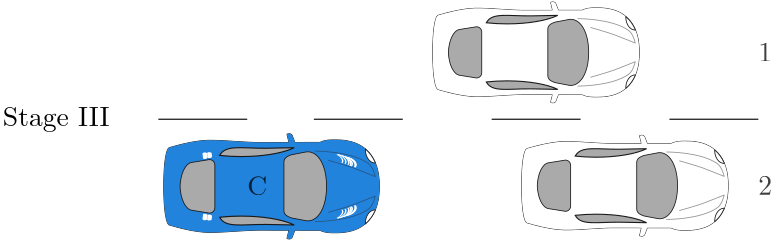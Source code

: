 <?xml version="1.0"?>
<!DOCTYPE ipe SYSTEM "ipe.dtd">
<ipe version="70212" creator="Ipe 7.2.12">
<info created="D:20190508183704" modified="D:20190519172412"/>
<ipestyle name="basic">
<symbol name="arrow/arc(spx)">
<path stroke="sym-stroke" fill="sym-stroke" pen="sym-pen">
0 0 m
-1 0.333 l
-1 -0.333 l
h
</path>
</symbol>
<symbol name="arrow/farc(spx)">
<path stroke="sym-stroke" fill="white" pen="sym-pen">
0 0 m
-1 0.333 l
-1 -0.333 l
h
</path>
</symbol>
<symbol name="arrow/ptarc(spx)">
<path stroke="sym-stroke" fill="sym-stroke" pen="sym-pen">
0 0 m
-1 0.333 l
-0.8 0 l
-1 -0.333 l
h
</path>
</symbol>
<symbol name="arrow/fptarc(spx)">
<path stroke="sym-stroke" fill="white" pen="sym-pen">
0 0 m
-1 0.333 l
-0.8 0 l
-1 -0.333 l
h
</path>
</symbol>
<symbol name="mark/circle(sx)" transformations="translations">
<path fill="sym-stroke">
0.6 0 0 0.6 0 0 e
0.4 0 0 0.4 0 0 e
</path>
</symbol>
<symbol name="mark/disk(sx)" transformations="translations">
<path fill="sym-stroke">
0.6 0 0 0.6 0 0 e
</path>
</symbol>
<symbol name="mark/fdisk(sfx)" transformations="translations">
<group>
<path fill="sym-fill">
0.5 0 0 0.5 0 0 e
</path>
<path fill="sym-stroke" fillrule="eofill">
0.6 0 0 0.6 0 0 e
0.4 0 0 0.4 0 0 e
</path>
</group>
</symbol>
<symbol name="mark/box(sx)" transformations="translations">
<path fill="sym-stroke" fillrule="eofill">
-0.6 -0.6 m
0.6 -0.6 l
0.6 0.6 l
-0.6 0.6 l
h
-0.4 -0.4 m
0.4 -0.4 l
0.4 0.4 l
-0.4 0.4 l
h
</path>
</symbol>
<symbol name="mark/square(sx)" transformations="translations">
<path fill="sym-stroke">
-0.6 -0.6 m
0.6 -0.6 l
0.6 0.6 l
-0.6 0.6 l
h
</path>
</symbol>
<symbol name="mark/fsquare(sfx)" transformations="translations">
<group>
<path fill="sym-fill">
-0.5 -0.5 m
0.5 -0.5 l
0.5 0.5 l
-0.5 0.5 l
h
</path>
<path fill="sym-stroke" fillrule="eofill">
-0.6 -0.6 m
0.6 -0.6 l
0.6 0.6 l
-0.6 0.6 l
h
-0.4 -0.4 m
0.4 -0.4 l
0.4 0.4 l
-0.4 0.4 l
h
</path>
</group>
</symbol>
<symbol name="mark/cross(sx)" transformations="translations">
<group>
<path fill="sym-stroke">
-0.43 -0.57 m
0.57 0.43 l
0.43 0.57 l
-0.57 -0.43 l
h
</path>
<path fill="sym-stroke">
-0.43 0.57 m
0.57 -0.43 l
0.43 -0.57 l
-0.57 0.43 l
h
</path>
</group>
</symbol>
<symbol name="arrow/fnormal(spx)">
<path stroke="sym-stroke" fill="white" pen="sym-pen">
0 0 m
-1 0.333 l
-1 -0.333 l
h
</path>
</symbol>
<symbol name="arrow/pointed(spx)">
<path stroke="sym-stroke" fill="sym-stroke" pen="sym-pen">
0 0 m
-1 0.333 l
-0.8 0 l
-1 -0.333 l
h
</path>
</symbol>
<symbol name="arrow/fpointed(spx)">
<path stroke="sym-stroke" fill="white" pen="sym-pen">
0 0 m
-1 0.333 l
-0.8 0 l
-1 -0.333 l
h
</path>
</symbol>
<symbol name="arrow/linear(spx)">
<path stroke="sym-stroke" pen="sym-pen">
-1 0.333 m
0 0 l
-1 -0.333 l
</path>
</symbol>
<symbol name="arrow/fdouble(spx)">
<path stroke="sym-stroke" fill="white" pen="sym-pen">
0 0 m
-1 0.333 l
-1 -0.333 l
h
-1 0 m
-2 0.333 l
-2 -0.333 l
h
</path>
</symbol>
<symbol name="arrow/double(spx)">
<path stroke="sym-stroke" fill="sym-stroke" pen="sym-pen">
0 0 m
-1 0.333 l
-1 -0.333 l
h
-1 0 m
-2 0.333 l
-2 -0.333 l
h
</path>
</symbol>
<pen name="heavier" value="0.8"/>
<pen name="fat" value="1.2"/>
<pen name="ultrafat" value="2"/>
<symbolsize name="large" value="5"/>
<symbolsize name="small" value="2"/>
<symbolsize name="tiny" value="1.1"/>
<arrowsize name="large" value="10"/>
<arrowsize name="small" value="5"/>
<arrowsize name="tiny" value="3"/>
<color name="red" value="1 0 0"/>
<color name="green" value="0 1 0"/>
<color name="blue" value="0 0 1"/>
<color name="yellow" value="1 1 0"/>
<color name="orange" value="1 0.647 0"/>
<color name="gold" value="1 0.843 0"/>
<color name="purple" value="0.627 0.125 0.941"/>
<color name="gray" value="0.745"/>
<color name="brown" value="0.647 0.165 0.165"/>
<color name="navy" value="0 0 0.502"/>
<color name="pink" value="1 0.753 0.796"/>
<color name="seagreen" value="0.18 0.545 0.341"/>
<color name="turquoise" value="0.251 0.878 0.816"/>
<color name="violet" value="0.933 0.51 0.933"/>
<color name="darkblue" value="0 0 0.545"/>
<color name="darkcyan" value="0 0.545 0.545"/>
<color name="darkgray" value="0.663"/>
<color name="darkgreen" value="0 0.392 0"/>
<color name="darkmagenta" value="0.545 0 0.545"/>
<color name="darkorange" value="1 0.549 0"/>
<color name="darkred" value="0.545 0 0"/>
<color name="lightblue" value="0.678 0.847 0.902"/>
<color name="lightcyan" value="0.878 1 1"/>
<color name="lightgray" value="0.827"/>
<color name="lightgreen" value="0.565 0.933 0.565"/>
<color name="lightyellow" value="1 1 0.878"/>
<dashstyle name="dashed" value="[4] 0"/>
<dashstyle name="dotted" value="[1 3] 0"/>
<dashstyle name="dash dotted" value="[4 2 1 2] 0"/>
<dashstyle name="dash dot dotted" value="[4 2 1 2 1 2] 0"/>
<textsize name="large" value="\large"/>
<textsize name="Large" value="\Large"/>
<textsize name="LARGE" value="\LARGE"/>
<textsize name="huge" value="\huge"/>
<textsize name="Huge" value="\Huge"/>
<textsize name="small" value="\small"/>
<textsize name="footnote" value="\footnotesize"/>
<textsize name="tiny" value="\tiny"/>
<textstyle name="center" begin="\begin{center}" end="\end{center}"/>
<textstyle name="itemize" begin="\begin{itemize}" end="\end{itemize}"/>
<textstyle name="item" begin="\begin{itemize}\item{}" end="\end{itemize}"/>
<gridsize name="4 pts" value="4"/>
<gridsize name="8 pts (~3 mm)" value="8"/>
<gridsize name="16 pts (~6 mm)" value="16"/>
<gridsize name="32 pts (~12 mm)" value="32"/>
<gridsize name="10 pts (~3.5 mm)" value="10"/>
<gridsize name="20 pts (~7 mm)" value="20"/>
<gridsize name="14 pts (~5 mm)" value="14"/>
<gridsize name="28 pts (~10 mm)" value="28"/>
<gridsize name="56 pts (~20 mm)" value="56"/>
<anglesize name="90 deg" value="90"/>
<anglesize name="60 deg" value="60"/>
<anglesize name="45 deg" value="45"/>
<anglesize name="30 deg" value="30"/>
<anglesize name="22.5 deg" value="22.5"/>
<opacity name="10%" value="0.1"/>
<opacity name="30%" value="0.3"/>
<opacity name="50%" value="0.5"/>
<opacity name="75%" value="0.75"/>
<layout paper="416 384" origin="0 0" frame="416 384"/>
<tiling name="falling" angle="-60" step="4" width="1"/>
<tiling name="rising" angle="30" step="4" width="1"/>
</ipestyle>
<page>
<layer name="alpha"/>
<view layers="alpha" active="alpha"/>
<text layer="alpha" matrix="1 0 0 1 0 -232" transformations="translations" pos="16 320" stroke="black" type="label" width="38.467" height="6.815" depth="1.93" valign="center">Stage III</text>
<path fill="gold" opacity="75%" stroke-opacity="opaque">
416 128 m
0 128 l
</path>
<path fill="gold" opacity="75%" stroke-opacity="opaque">
0 144 m
416 144 l
</path>
<group matrix="0.0785873 0 0 -0.0785873 202.227 82.778">
<group>
<path stroke="0.098" fill="0" pen="0.3">
557.588 7.00009 m
556.079 7.0091
552.867 7.30499
551.119 7.93759 c
547.619 9.43759 l
556.275 45.3751 l
431.464 45.6564 l
429.028 45.6613
426.576 45.6423
424.12 45.6251 c
419.208 45.5908
414.256 45.5206
409.277 45.4064 c
401.984 45.2391
394.608 44.9935
387.215 44.6876 c
386.819 44.6713
386.423 44.642
386.027 44.6251 c
371.095 43.995
356.02 43.1334
340.996 42.1876 c
320.67 40.9049
300.476 39.4803
280.872 38.3126 c
266.344 37.4473
252.14 36.7331
238.497 36.3126 c
229.128 36.0239
220.034 35.8561
211.248 35.9064 c
206.932 35.9311
202.68 35.9997
198.529 36.1251 c
194.378 36.2506
190.149 36.4805
185.873 36.7814 c
183.735 36.9319
181.595 37.0916
179.436 37.2814 c
172.967 37.8498
166.391 38.6028
159.842 39.4689 c
159.832 39.4699
159.821 39.4679
159.811 39.4689 c
155.438 40.0475
151.092 40.6944
146.749 41.3751 c
142.405 42.0558
138.075 42.773
133.811 43.5314 c
129.557 44.288
125.341 45.0967
121.218 45.9064 c
121.208 45.9084
121.196 45.9044
121.186 45.9064 c
119.12 46.3123
117.117 46.7106
115.093 47.1251 c
109.031 48.3668
103.159 49.6412
97.5928 50.9064 c
97.5827 50.9084
97.5717 50.9044
97.5616 50.9064 c
93.8452 51.7513
90.2744 52.5815
86.843 53.4064 c
79.9792 55.0548
73.7277 56.641
68.312 58.0626 c
60.1884 60.1951
53.9295 61.9899
50.2184 63.0626 c
47.7448 63.7784
46.4059 64.1876
46.4059 64.1876 c
32.7186 67.9376 l
31.8162 68.1864
30.9405 68.6306
30.0936 69.2501 c
29.8059 69.4606
29.5313 69.6861
29.2499 69.9376 c
28.1503 70.9172
27.0989 72.2083
26.0937 73.7814 c
26.0891 73.7884
26.0983 73.8057
26.0937 73.8126 c
25.5933 74.5974
25.0712 75.4531
24.5937 76.3751 c
24.5895 76.3831
24.5979 76.3983
24.5937 76.4063 c
24.1161 77.33
23.6425 78.3205
23.1875 79.3751 c
23.1838 79.384
23.1912 79.3972
23.1875 79.4062 c
19.5204 87.9157
16.5674 100.538
14.25 115.625 c
14.2485 115.635
14.2515 115.646
14.25 115.656 c
14.2141 115.89
14.1919 116.14
14.1563 116.375 c
13.6517 119.706
13.1643 123.173
12.7188 126.719 c
12.6883 126.961
12.6553 127.194
12.6251 127.437 c
12.1235 131.481
11.6783 135.64
11.2501 139.906 c
11.2491 139.916
11.2511 139.927
11.2501 139.937 c
11.0365 142.066
10.821 144.232
10.6251 146.406 c
10.6242 146.416
10.626 146.427
10.6251 146.437 c
10.4293 148.612
10.2411 150.787
10.0626 153 c
10.0618 153.01
10.0634 153.021
10.0626 153.031 c
9.70484 157.469
9.38442 161.977
9.09385 166.531 c
9.0932 166.541
9.09451 166.552
9.09385 166.562 c
8.22126 180.246
7.63427 194.351
7.31262 208.125 c
7.31238 208.135
7.31286 208.145
7.31262 208.156 c
7.09819 217.345
7.00002 226.369
7.00002 235.063 c
7.00002 236.03
7.02757 237.025
7.03127 238 c
7.02757 238.975
7.00002 239.97
7.00002 240.938 c
7.00002 249.631
7.09818 258.655
7.31252 267.844 c
7.31276 267.854
7.31228 267.865
7.31252 267.875 c
7.63417 281.649
8.22116 295.753
9.09375 309.437 c
9.09441 309.448
9.0931 309.459
9.09375 309.469 c
9.38432 314.023
9.70474 318.531
10.0625 322.969 c
10.0633 322.979
10.0617 322.99
10.0625 323 c
10.241 325.213
10.4292 327.388
10.625 329.562 c
10.6259 329.573
10.6241 329.583
10.625 329.594 c
10.8209 331.768
11.0364 333.934
11.25 336.062 c
11.251 336.073
11.249 336.083
11.25 336.094 c
11.6782 340.36
12.1234 344.519
12.625 348.562 c
12.6552 348.806
12.6882 349.038
12.7187 349.281 c
13.1642 352.827
13.6516 356.293
14.1562 359.625 c
14.1918 359.86
14.214 360.109
14.2499 360.344 c
14.2514 360.354
14.2484 360.365
14.2499 360.375 c
16.5673 375.462
19.5203 388.084
23.1874 396.593 c
23.1911 396.602
23.1837 396.616
23.1874 396.625 c
23.6424 397.679
24.116 398.67
24.5936 399.593 c
24.5978 399.601
24.5894 399.617
24.5936 399.625 c
25.0711 400.547
25.5932 401.402
26.0936 402.187 c
26.0982 402.194
26.089 402.211
26.0936 402.218 c
27.0988 403.791
28.1502 405.082
29.2498 406.062 c
29.5312 406.314
29.8058 406.539
30.0935 406.75 c
30.9404 407.369
31.8161 407.813
32.7185 408.062 c
46.4058 411.812 l
46.4058 411.812
47.7447 412.221
50.2183 412.937 c
53.9294 414.01
60.1883 415.805
68.3119 417.937 c
73.7276 419.359
79.9791 420.945
86.8429 422.593 c
90.2743 423.418
93.8451 424.248
97.5615 425.093 c
97.5717 425.095
97.5826 425.091
97.5927 425.093 c
103.159 426.359
109.031 427.633
115.093 428.875 c
117.116 429.289
119.12 429.687
121.186 430.093 c
121.196 430.095
121.207 430.091
121.217 430.093 c
125.341 430.903
129.557 431.712
133.811 432.468 c
138.075 433.227
142.405 433.944
146.748 434.625 c
151.092 435.305
155.438 435.952
159.811 436.531 c
159.821 436.532
159.832 436.53
159.842 436.531 c
166.391 437.397
172.967 438.15
179.436 438.718 c
181.595 438.908
183.735 439.068
185.873 439.218 c
190.149 439.519
194.378 439.749
198.529 439.875 c
202.68 440
206.932 440.069
211.248 440.093 c
220.034 440.144
229.128 439.976
238.497 439.687 c
252.14 439.267
266.344 438.552
280.872 437.687 c
300.476 436.519
320.67 435.095
340.996 433.812 c
356.02 432.866
371.095 432.005
386.027 431.375 c
386.423 431.358
386.819 431.328
387.215 431.312 c
394.608 431.006
401.984 430.761
409.277 430.593 c
414.255 430.479
419.208 430.409
424.12 430.375 c
426.576 430.357
429.028 430.338
431.464 430.343 c
556.275 430.625 l
547.619 466.562 l
551.119 468.062 l
552.867 468.695
556.079 468.991
557.588 469 c
558.436 469.005
559.343 468.925
560.275 468.75 c
560.586 468.691
560.899 468.609
561.213 468.531 c
561.517 468.455
561.845 468.374
562.15 468.281 c
562.779 468.088
563.414 467.859
564.025 467.593 c
565.847 466.8
567.559 465.662
568.806 464.281 c
568.816 464.27
568.828 464.26
568.838 464.25 c
569.462 463.552
569.95 462.798
570.306 461.968 c
582.462 430.656 l
692.399 430.906 l
693.146 431.28
693.875 431.651
694.617 432 c
697.597 433.399
700.528 434.597
703.461 435.625 c
704.923 436.137
706.379 436.6
707.836 437.031 c
712.936 438.538
718.024 439.582
723.18 440.281 c
726.126 440.68
729.105 440.975
732.117 441.187 c
733.623 441.293
735.151 441.367
736.679 441.437 c
739.736 441.577
742.818 441.65
745.992 441.687 c
752.339 441.761
758.971 441.687
765.992 441.687 c
776.402 441.687
786.314 441.156
795.773 440.125 c
799.556 439.712
803.264 439.227
806.897 438.656 c
814.165 437.513
821.126 436.037
827.803 434.281 c
829.473 433.842
831.139 433.382
832.772 432.906 c
837.671 431.477
842.385 429.88
846.959 428.125 c
848.484 427.539
850.002 426.964
851.491 426.343 c
854.469 425.102
857.373 423.786
860.209 422.406 c
861.628 421.716
863.045 421.005
864.428 420.281 c
867.194 418.832
869.895 417.301
872.522 415.718 c
873.835 414.927
875.118 414.105
876.397 413.281 c
882.791 409.161
888.76 404.655
894.303 399.75 c
898.731 395.83
902.904 391.67
906.803 387.281 c
906.808 387.275
906.798 387.255
906.803 387.25 c
907.773 386.157
908.74 385.058
909.678 383.937 c
909.683 383.931
909.673 383.912
909.678 383.906 c
910.615 382.785
911.553 381.648
912.459 380.5 c
912.464 380.494
912.454 380.475
912.459 380.469 c
915.184 377.01
917.772 373.45
920.209 369.75 c
920.214 369.743
920.204 369.726
920.209 369.719 c
921.018 368.49
921.838 367.254
922.615 366 c
922.62 365.992
922.61 365.976
922.615 365.969 c
924.955 362.191
927.182 358.316
929.24 354.312 c
929.244 354.304
929.236 354.289
929.24 354.281 c
929.923 352.952
930.588 351.603
931.24 350.25 c
931.244 350.242
931.236 350.227
931.24 350.219 c
931.892 348.865
932.556 347.502
933.177 346.125 c
933.181 346.116
933.173 346.102
933.177 346.094 c
934.424 343.331
935.615 340.542
936.74 337.688 c
936.744 337.679
936.736 337.665
936.74 337.656 c
937.3 336.233
937.835 334.789
938.365 333.344 c
938.368 333.335
938.362 333.322
938.365 333.313 c
938.895 331.867
939.427 330.405
939.927 328.938 c
940.427 327.471
940.926 325.989
941.396 324.5 c
941.399 324.491
941.393 324.478
941.396 324.469 c
941.866 322.98
942.33 321.478
942.771 319.969 c
942.774 319.959
942.768 319.947
942.771 319.938 c
943.211 318.428
943.641 316.905
944.052 315.375 c
944.055 315.365
944.049 315.354
944.052 315.344 c
945.29 310.734
946.421 306.038
947.396 301.25 c
947.396 301.219 l
947.719 299.63
948.007 298.015
948.302 296.407 c
948.302 296.375 l
950.377 285.057
951.764 273.313
952.458 261.157 c
952.459 261.146
952.458 261.136
952.458 261.125 c
952.556 259.398
952.637 257.65
952.708 255.907 c
952.709 255.896
952.708 255.886
952.708 255.875 c
952.851 252.379
952.955 248.868
952.99 245.313 c
952.99 245.303
952.99 245.292
952.99 245.282 c
953.007 243.499
953 241.704
952.99 239.907 c
952.99 239.271
952.968 238.635
952.959 238.001 c
952.969 237.366
952.99 236.73
952.99 236.094 c
953 234.297
953.007 232.502
952.99 230.719 c
952.99 230.709
952.99 230.698
952.99 230.688 c
952.956 227.133
952.851 223.623
952.708 220.126 c
952.708 220.115
952.709 220.105
952.708 220.094 c
952.637 218.351
952.556 216.604
952.458 214.876 c
952.458 214.865
952.459 214.855
952.458 214.844 c
951.764 202.688
950.377 190.944
948.302 179.626 c
948.302 179.594 l
948.007 177.986
947.719 176.371
947.396 174.782 c
947.396 174.751 l
946.421 169.963
945.29 165.267
944.052 160.657 c
944.049 160.647
944.055 160.636
944.052 160.626 c
943.641 159.096
943.211 157.573
942.771 156.063 c
942.768 156.053
942.774 156.042
942.771 156.032 c
942.33 154.523
941.866 153.021
941.396 151.532 c
941.393 151.523
941.399 151.51
941.396 151.501 c
940.926 150.013
940.427 148.531
939.927 147.063 c
939.427 145.596
938.895 144.134
938.365 142.688 c
938.362 142.679
938.368 142.666
938.365 142.657 c
937.835 141.212
937.3 139.768
936.74 138.345 c
936.736 138.336
936.744 138.322
936.74 138.314 c
935.615 135.459
934.424 132.67
933.177 129.907 c
933.173 129.899
933.181 129.885
933.177 129.876 c
932.556 128.499
931.892 127.136
931.24 125.782 c
931.236 125.774
931.244 125.759
931.24 125.751 c
930.588 124.398
929.923 123.049
929.24 121.72 c
929.236 121.712
929.244 121.697
929.24 121.689 c
927.182 117.685
924.955 113.811
922.615 110.032 c
922.61 110.025
922.62 110.009
922.615 110.001 c
921.838 108.747
921.018 107.511
920.209 106.282 c
920.204 106.276
920.214 106.258
920.209 106.251 c
917.772 102.551
915.184 98.9907
912.459 95.5325 c
912.454 95.5266
912.464 95.5073
912.459 95.5013 c
911.553 94.3528
910.615 93.216
909.678 92.0951 c
909.673 92.0891
909.683 92.0698
909.678 92.0639 c
908.74 90.943
907.773 89.8443
906.803 88.7514 c
906.798 88.7454
906.808 88.7261
906.803 88.7202 c
902.904 84.3312
898.731 80.1709
894.303 76.2515 c
888.76 71.3457
882.791 66.8403
876.397 62.7202 c
875.118 61.8962
873.835 61.074
872.522 60.2827 c
869.895 58.7002
867.194 57.1689
864.428 55.7202 c
863.045 54.9958
861.628 54.2855
860.209 53.5952 c
857.373 52.2147
854.469 50.8991
851.491 49.6577 c
850.002 49.037
848.484 48.4617
846.959 47.8765 c
842.385 46.1206
837.671 44.5239
832.772 43.0952 c
831.139 42.619
829.473 42.1592
827.803 41.7202 c
821.126 39.9641
814.165 38.4877
806.897 37.3452 c
803.264 36.7739
799.556 36.2889
795.773 35.8765 c
786.314 34.8439
776.402 34.3126
765.992 34.3126 c
758.971 34.3126
752.339 34.2385
745.992 34.3126 c
742.818 34.3499
739.737 34.4227
736.68 34.5626 c
735.151 34.6326
733.623 34.7065
732.117 34.8126 c
729.106 35.025
726.126 35.3196
723.18 35.7189 c
718.024 36.4174
712.936 37.4614
707.836 38.9689 c
706.379 39.3997
704.923 39.8626
703.461 40.3751 c
700.529 41.4031
697.597 42.6006
694.618 44.0001 c
693.875 44.3488
693.146 44.72
692.399 45.0939 c
582.463 45.3439 l
570.306 14.0314 l
569.95 13.2014
569.462 12.4481
568.838 11.7502 c
568.828 11.7397
568.816 11.7296
568.806 11.7189 c
567.559 10.3379
565.847 9.19995
564.025 8.40643 c
563.414 8.1405
562.779 7.91202
562.15 7.71893 c
561.845 7.62564
561.517 7.54456
561.213 7.46893 c
560.899 7.39124
560.586 7.30869
560.275 7.25018 c
559.343 7.07428
558.436 6.99521
557.588 7.00018 c
557.588 7.00009 l
h
</path>
<path fill="1">
557.588 7.00009 m
556.079 7.0091
552.867 7.30621
551.119 7.93759 c
547.619 9.43759 l
556.275 45.2814 l
431.464 45.5626 l
353.501 45.728
264.942 34.0589
198.529 36.0626 c
132.117 38.0663
46.4058 64.0626
46.4058 64.0626 c
32.7184 67.8439 l
13.4672 73.1401
6.99997 165.211
6.99997 234.625 c
6.99997 235.738
7.02662 236.878
7.03122 238 c
7.02662 239.122
6.99997 240.262
6.99997 241.375 c
6.99997 310.789
13.4672 402.86
32.7184 408.156 c
46.4058 411.938 l
46.4058 411.938
132.117 437.934
198.529 439.938 c
264.942 441.941
353.501 430.272
431.464 430.438 c
556.275 430.719 l
547.619 466.563 l
551.119 468.063 l
552.867 468.694
556.079 468.991
557.588 469 c
558.436 469.005
559.343 468.926
560.275 468.75 c
560.586 468.692
560.899 468.609
561.213 468.531 c
561.517 468.456
561.845 468.375
562.15 468.281 c
562.779 468.089
563.414 467.859
564.025 467.594 c
565.847 466.802
567.559 465.691
568.806 464.313 c
568.816 464.302
568.828 464.292
568.838 464.281 c
569.462 463.585
569.95 462.829
570.306 462 c
582.462 430.75 l
692.399 431 l
716.299 442.943
737.91 441.719
765.992 441.719 c
899.241 441.719
953.618 355.133
952.99 240.344 c
952.99 239.564
952.971 238.778
952.959 238 c
952.971 237.222
952.99 236.437
952.99 235.656 c
953.618 120.868
899.241 34.2814
765.992 34.2814 c
737.91 34.2814
716.299 33.0577
692.399 45.0001 c
582.462 45.2501 l
570.306 14.0002 l
569.95 13.1717
569.462 12.4155
568.838 11.7189 c
568.828 11.7085
568.816 11.6983
568.806 11.6877 c
567.559 10.3092
565.847 9.19846
564.025 8.40644 c
563.414 8.14099
562.779 7.91162
562.15 7.71894 c
561.845 7.62586
561.517 7.54434
561.213 7.46894 c
560.899 7.39136
560.586 7.3086
560.275 7.25019 c
559.343 7.07459
558.436 6.99521
557.588 7.00019 c
557.588 7.00009 l
h
</path>
<path fill="0.666" opacity="90%">
347.403 368.543 m
314.039 368.543
282.096 370.343
252.591 373.606 c
278.252 422.32
350.576 403.871
458.152 405.137 c
507.838 405.722
547.695 407.016
579.682 407.512 c
532.522 384.178
446.155 368.543
347.403 368.543 c
h
</path>
<path fill="0.666" opacity="50%">
347.403 368.543 m
344.196 368.543
341.02 368.573
337.841 368.606 c
338.659 384.777
344.269 398.862
352.434 407.45 c
357.106 407.374
361.929 407.253
366.871 407.106 c
358.306 398.914
352.279 384.878
351.153 368.543 c
349.902 368.538
348.658 368.543
347.403 368.543 c
h
</path>
<path stroke="0.098" fill="1" pen="0.3" fillrule="wind">
936.084 340.807 m
930.99 341.401 l
909.446 343.913
893.302 367.379
891.71 395.932 c
891.335 403.057 l
896.584 398.213 l
912.474 383.533
924.888 365.706
933.99 345.463 c
936.084 340.807 l
936.084 340.807 l
h
</path>
<path stroke="0.16" pen="0.3" cap="1" join="1" opacity="50%">
730.537 351.805 m
730.537 351.805
810.215 329.209
835.914 319.823 c
862.753 310.021
934.773 280.678
934.773 280.678 c
934.773 280.678
926.032 323.147
904.29 338.596 c
827.066 393.465
671.604 392.449
671.604 392.449 c
</path>
<path fill="1" gradient="glinearGradient4149">
817.032 331.145 m
812.595 333.489 l
813.584 334.645
814.39 335.917
814.97 337.332 c
819.768 349.049
804.234 366.568
788.095 373.114 c
787.578 373.323
786.282 373.954
784.689 374.77 c
798.314 370.895 l
815.62 362.437
825.784 347.813
821.314 336.895 c
820.397 334.657
818.938 332.729
817.032 331.145 c
h
</path>
<path fill="1" gradient="glinearGradient4203">
825.617 326.684 m
821.179 329.027 l
822.168 330.184
822.975 331.456
823.554 332.871 c
828.352 344.588
812.818 362.107
796.679 368.652 c
796.163 368.862
794.866 369.493
793.273 370.309 c
806.898 366.434 l
824.204 357.976
834.368 343.352
829.898 332.434 c
828.982 330.196
827.523 328.268
825.617 326.684 c
h
</path>
<path fill="1" gradient="glinearGradient4155">
831.804 325.269 m
827.366 327.613 l
828.355 328.77
829.162 330.042
829.741 331.457 c
834.539 343.174
819.005 360.693
802.866 367.238 c
802.35 367.448
801.054 368.079
799.46 368.894 c
813.085 365.019 l
830.391 356.562
840.555 341.938
836.085 331.019 c
835.169 328.782
833.71 326.853
831.804 325.269 c
h
</path>
<path fill="1" gradient="glinearGradient4205">
848.71 320.996 m
842.523 322.84 l
843.483 324.553
844.177 326.372
844.554 328.309 c
847.673 344.343
823.592 362.592
801.523 366.809 c
798.128 367.457
772.639 375.385
769.365 375.613 c
769.365 379.738 l
810.804 367.59 l
837.09 362.094
855.753 345.142
852.679 329.34 c
852.083 326.278
850.723 323.48
848.71 320.996 c
h
</path>
<path fill="1" gradient="glinearGradient4207">
848.71 320.996 m
842.523 322.84 l
843.483 324.553
844.177 326.372
844.554 328.309 c
847.673 344.343
823.592 362.592
801.523 366.809 c
798.128 367.457
772.639 375.385
769.365 375.613 c
769.365 379.738 l
810.804 367.59 l
837.09 362.094
855.753 345.142
852.679 329.34 c
852.083 326.278
850.723 323.48
848.71 320.996 c
h
</path>
<path fill="1" gradient="glinearGradient4209">
804.186 335.764 m
800.222 337.858 l
801.105 338.891
801.826 340.028
802.343 341.292 c
806.629 351.759
792.753 367.409
778.336 373.256 c
777.874 373.443
776.716 374.007
775.293 374.735 c
787.464 371.274 l
802.924 363.718
812.004 350.654
808.01 340.901 c
807.192 338.902
805.888 337.179
804.186 335.764 c
h
</path>
<path fill="1" gradient="glinearGradient4153">
790.378 339.338 m
786.414 341.431 l
787.298 342.465
788.018 343.601
788.536 344.865 c
792.822 355.332
778.945 370.982
764.528 376.829 c
764.067 377.016
762.909 377.58
761.485 378.309 c
773.657 374.847 l
789.116 367.292
798.197 354.227
794.203 344.474 c
793.384 342.475
792.081 340.752
790.378 339.338 c
h
</path>
<path fill="1" gradient="glinearGradient4211">
180.329 359.03 m
188.622 357.007
195.814 357.552
200.126 364.818 c
197.633 382.714 l
190.758 388.888
183.882 387.665
177.007 382.87 c
180.329 359.03 l
h
</path>
<path fill="1" gradient="glinearGradient4213">
200.605 362.294 m
208.755 361.084
215.771 361.721
219.448 367.802 c
217.075 384.836 l
210.591 387.81
204.092 390.045
197.444 384.984 c
200.605 362.294 l
h
</path>
<path fill="0.098" fillrule="wind" opacity="90%">
347.403 366.057 m
313.949 366.057
281.911 367.846
252.31 371.119 c
248.654 371.526 l
250.373 374.776 l
257.044 387.44
266.934 395.889
279.435 401.213 c
291.936 406.537
307.007 408.826
324.528 409.651 c
359.57 411.3
404.482 407.019
458.12 407.651 c
507.779 408.235
547.628 409.529
579.65 410.026 c
580.775 405.276 l
532.926 381.6
446.419 366.057
347.403 366.057 c
h
347.403 371.057 m
438.572 371.057
519.15 384.536
567.494 404.776 c
537.542 404.193
502.282 403.17
458.183 402.651 c
404.246 402.016
359.207 406.303
324.778 404.682 c
307.564 403.871
293.011 401.576
281.372 396.619 c
270.919 392.167
262.887 385.465
256.873 375.713 c
285.18 372.73
315.607 371.057
347.403 371.057 c
h
</path>
<path stroke="0.098" fill="0.666" pen="0.3" opacity="90%">
207.56 120.688 m
129.811 133.156 l
102.661 137.51
80.864 181.929
78.8117 238 c
80.864 294.071
102.661 338.49
129.811 342.844 c
207.56 355.313 l
220.856 355.313
231.56 344.609
231.56 331.313 c
231.56 144.688 l
231.56 131.392
220.856 120.688
207.56 120.688 c
h
</path>
<path stroke="0.098" fill="0.666" pen="0.3" opacity="90%">
639.024 86.4689 m
636.055 86.4689
633.131 86.801
630.243 87.4376 c
630.233 87.4276
630.222 87.4166
630.212 87.4064 c
566.369 99.7189 l
548.641 106.324
534.369 113.991
534.369 131.719 c
534.369 344.281 l
534.369 362.009
548.641 369.677
566.369 376.281 c
630.212 388.594 l
630.222 388.584
630.233 388.573
630.243 388.563 c
633.131 389.199
636.055 389.531
639.024 389.531 c
684.42 389.531
721.222 332.169
721.336 238 c
721.222 143.832
684.42 86.469
639.024 86.469 c
639.024 86.4689 l
h
</path>
<path fill="0.666" opacity="90%">
347.403 107.457 m
314.039 107.457
282.096 105.657
252.591 102.394 c
278.252 53.6805
350.576 72.1289
458.152 70.863 c
507.838 70.2783
547.695 68.9837
579.682 68.488 c
532.522 91.8221
446.155 107.457
347.403 107.457 c
h
</path>
<path fill="0.666" opacity="50%">
347.403 107.457 m
344.196 107.457
341.02 107.427
337.841 107.394 c
338.659 91.2232
344.269 77.1377
352.434 68.5505 c
357.106 68.6261
361.929 68.747
366.871 68.8942 c
358.306 77.0865
352.279 91.1222
351.153 107.457 c
349.902 107.462
348.658 107.457
347.403 107.457 c
h
</path>
<path stroke="0.098" fill="1" pen="0.3" fillrule="wind">
936.084 136.193 m
930.99 135.599 l
909.446 133.087
893.302 109.621
891.71 81.0682 c
891.335 73.9432 l
896.584 78.7869 l
912.474 93.4674
924.888 111.294
933.99 131.537 c
936.084 136.193 l
936.084 136.193 l
h
</path>
<path stroke="0.16" pen="0.3" cap="1" join="1" opacity="50%">
730.537 124.195 m
730.537 124.195
810.215 146.792
835.914 156.177 c
862.753 165.979
934.773 195.323
934.773 195.323 c
934.773 195.323
926.032 152.853
904.29 137.404 c
827.066 82.5347
671.604 83.5508
671.604 83.5508 c
</path>
<path fill="1" gradient="glinearGradient4185">
817.032 144.855 m
812.595 142.512 l
813.584 141.355
814.39 140.083
814.97 138.668 c
819.768 126.951
804.234 109.432
788.095 102.887 c
787.578 102.677
786.282 102.046
784.689 101.23 c
798.314 105.105 l
815.62 113.563
825.784 128.187
821.314 139.105 c
820.397 141.343
818.938 143.271
817.032 144.855 c
h
</path>
<path fill="1" gradient="glinearGradient4187">
825.617 149.316 m
821.179 146.973 l
822.168 145.816
822.975 144.544
823.554 143.129 c
828.352 131.412
812.818 113.893
796.679 107.348 c
796.163 107.138
794.866 106.507
793.273 105.691 c
806.898 109.566 l
824.204 118.024
834.368 132.648
829.898 143.566 c
828.982 145.804
827.523 147.732
825.617 149.316 c
h
</path>
<path fill="1" gradient="glinearGradient4189">
831.804 150.731 m
827.366 148.387 l
828.355 147.23
829.162 145.958
829.741 144.543 c
834.539 132.826
819.005 115.307
802.866 108.762 c
802.35 108.552
801.054 107.921
799.46 107.106 c
813.085 110.981 l
830.391 119.438
840.555 134.063
836.085 144.981 c
835.169 147.218
833.71 149.147
831.804 150.731 c
h
</path>
<path fill="1" gradient="glinearGradient4191">
848.71 155.004 m
842.523 153.16 l
843.483 151.447
844.177 149.628
844.554 147.691 c
847.673 131.658
823.592 113.408
801.523 109.191 c
798.128 108.543
772.639 100.615
769.365 100.387 c
769.365 96.262 l
810.804 108.41 l
837.09 113.906
855.753 130.858
852.679 146.66 c
852.083 149.722
850.723 152.52
848.71 155.004 c
h
</path>
<path fill="1" gradient="glinearGradient4193">
848.71 155.004 m
842.523 153.16 l
843.483 151.447
844.177 149.628
844.554 147.691 c
847.673 131.658
823.592 113.408
801.523 109.191 c
798.128 108.543
772.639 100.615
769.365 100.387 c
769.365 96.262 l
810.804 108.41 l
837.09 113.906
855.753 130.858
852.679 146.66 c
852.083 149.722
850.723 152.52
848.71 155.004 c
h
</path>
<path fill="1" gradient="glinearGradient4195">
804.186 140.236 m
800.222 138.142 l
801.105 137.109
801.826 135.973
802.343 134.708 c
806.629 124.241
792.753 108.591
778.336 102.744 c
777.874 102.557
776.716 101.993
775.293 101.265 c
787.464 104.726 l
802.924 112.282
812.004 125.346
808.01 135.099 c
807.192 137.098
805.888 138.821
804.186 140.236 c
h
</path>
<path fill="1" gradient="glinearGradient4197">
790.378 136.663 m
786.414 134.569 l
787.298 133.535
788.018 132.399
788.536 131.135 c
792.822 120.668
778.945 105.018
764.528 99.1709 c
764.067 98.9837
762.909 98.4199
761.485 97.6913 c
773.657 101.153 l
789.116 108.708
798.197 121.773
794.203 131.526 c
793.384 133.525
792.081 135.248
790.378 136.663 c
h
</path>
<path fill="1" gradient="glinearGradient4199">
180.329 116.97 m
188.622 118.993
195.814 118.448
200.126 111.182 c
197.633 93.2858 l
190.758 87.1125
183.882 88.3348
177.007 93.1303 c
180.329 116.97 l
180.329 116.97 l
h
</path>
<path fill="1" gradient="glinearGradient4201">
200.605 113.706 m
208.755 114.917
215.771 114.279
219.448 108.198 c
217.075 91.1645 l
210.591 88.1898
204.092 85.9549
197.444 91.0166 c
200.605 113.706 l
h
</path>
<path fill="0.098" fillrule="wind" opacity="90%">
347.403 109.943 m
313.949 109.943
281.911 108.154
252.31 104.881 c
248.654 104.474 l
250.373 101.224 l
257.044 88.56
266.934 80.111
279.435 74.7869 c
291.936 69.4628
307.007 67.1743
324.528 66.3494 c
359.57 64.6996
404.482 68.9806
458.12 68.3494 c
507.779 67.765
547.628 66.4707
579.65 65.9744 c
580.775 70.7244 l
532.926 94.3998
446.419 109.943
347.403 109.943 c
h
347.403 104.943 m
438.572 104.943
519.15 91.4645
567.494 71.2244 c
537.542 71.8068
502.282 72.8304
458.183 73.3494 c
404.246 73.9841
359.207 69.6973
324.778 71.3182 c
307.564 72.1287
293.011 74.4236
281.372 79.3807 c
270.919 83.8328
262.887 90.535
256.873 100.287 c
285.18 103.27
315.607 104.943
347.403 104.943 c
h
</path>
</group>
</group>
<group matrix="0.0785873 0 0 -0.0785873 170.227 130.778">
<group>
<path stroke="0.098" fill="0" pen="0.3">
557.588 7.00009 m
556.079 7.0091
552.867 7.30499
551.119 7.93759 c
547.619 9.43759 l
556.275 45.3751 l
431.464 45.6564 l
429.028 45.6613
426.576 45.6423
424.12 45.6251 c
419.208 45.5908
414.256 45.5206
409.277 45.4064 c
401.984 45.2391
394.608 44.9935
387.215 44.6876 c
386.819 44.6713
386.423 44.642
386.027 44.6251 c
371.095 43.995
356.02 43.1334
340.996 42.1876 c
320.67 40.9049
300.476 39.4803
280.872 38.3126 c
266.344 37.4473
252.14 36.7331
238.497 36.3126 c
229.128 36.0239
220.034 35.8561
211.248 35.9064 c
206.932 35.9311
202.68 35.9997
198.529 36.1251 c
194.378 36.2506
190.149 36.4805
185.873 36.7814 c
183.735 36.9319
181.595 37.0916
179.436 37.2814 c
172.967 37.8498
166.391 38.6028
159.842 39.4689 c
159.832 39.4699
159.821 39.4679
159.811 39.4689 c
155.438 40.0475
151.092 40.6944
146.749 41.3751 c
142.405 42.0558
138.075 42.773
133.811 43.5314 c
129.557 44.288
125.341 45.0967
121.218 45.9064 c
121.208 45.9084
121.196 45.9044
121.186 45.9064 c
119.12 46.3123
117.117 46.7106
115.093 47.1251 c
109.031 48.3668
103.159 49.6412
97.5928 50.9064 c
97.5827 50.9084
97.5717 50.9044
97.5616 50.9064 c
93.8452 51.7513
90.2744 52.5815
86.843 53.4064 c
79.9792 55.0548
73.7277 56.641
68.312 58.0626 c
60.1884 60.1951
53.9295 61.9899
50.2184 63.0626 c
47.7448 63.7784
46.4059 64.1876
46.4059 64.1876 c
32.7186 67.9376 l
31.8162 68.1864
30.9405 68.6306
30.0936 69.2501 c
29.8059 69.4606
29.5313 69.6861
29.2499 69.9376 c
28.1503 70.9172
27.0989 72.2083
26.0937 73.7814 c
26.0891 73.7884
26.0983 73.8057
26.0937 73.8126 c
25.5933 74.5974
25.0712 75.4531
24.5937 76.3751 c
24.5895 76.3831
24.5979 76.3983
24.5937 76.4063 c
24.1161 77.33
23.6425 78.3205
23.1875 79.3751 c
23.1838 79.384
23.1912 79.3972
23.1875 79.4062 c
19.5204 87.9157
16.5674 100.538
14.25 115.625 c
14.2485 115.635
14.2515 115.646
14.25 115.656 c
14.2141 115.89
14.1919 116.14
14.1563 116.375 c
13.6517 119.706
13.1643 123.173
12.7188 126.719 c
12.6883 126.961
12.6553 127.194
12.6251 127.437 c
12.1235 131.481
11.6783 135.64
11.2501 139.906 c
11.2491 139.916
11.2511 139.927
11.2501 139.937 c
11.0365 142.066
10.821 144.232
10.6251 146.406 c
10.6242 146.416
10.626 146.427
10.6251 146.437 c
10.4293 148.612
10.2411 150.787
10.0626 153 c
10.0618 153.01
10.0634 153.021
10.0626 153.031 c
9.70484 157.469
9.38442 161.977
9.09385 166.531 c
9.0932 166.541
9.09451 166.552
9.09385 166.562 c
8.22126 180.246
7.63427 194.351
7.31262 208.125 c
7.31238 208.135
7.31286 208.145
7.31262 208.156 c
7.09819 217.345
7.00002 226.369
7.00002 235.063 c
7.00002 236.03
7.02757 237.025
7.03127 238 c
7.02757 238.975
7.00002 239.97
7.00002 240.938 c
7.00002 249.631
7.09818 258.655
7.31252 267.844 c
7.31276 267.854
7.31228 267.865
7.31252 267.875 c
7.63417 281.649
8.22116 295.753
9.09375 309.437 c
9.09441 309.448
9.0931 309.459
9.09375 309.469 c
9.38432 314.023
9.70474 318.531
10.0625 322.969 c
10.0633 322.979
10.0617 322.99
10.0625 323 c
10.241 325.213
10.4292 327.388
10.625 329.562 c
10.6259 329.573
10.6241 329.583
10.625 329.594 c
10.8209 331.768
11.0364 333.934
11.25 336.062 c
11.251 336.073
11.249 336.083
11.25 336.094 c
11.6782 340.36
12.1234 344.519
12.625 348.562 c
12.6552 348.806
12.6882 349.038
12.7187 349.281 c
13.1642 352.827
13.6516 356.293
14.1562 359.625 c
14.1918 359.86
14.214 360.109
14.2499 360.344 c
14.2514 360.354
14.2484 360.365
14.2499 360.375 c
16.5673 375.462
19.5203 388.084
23.1874 396.593 c
23.1911 396.602
23.1837 396.616
23.1874 396.625 c
23.6424 397.679
24.116 398.67
24.5936 399.593 c
24.5978 399.601
24.5894 399.617
24.5936 399.625 c
25.0711 400.547
25.5932 401.402
26.0936 402.187 c
26.0982 402.194
26.089 402.211
26.0936 402.218 c
27.0988 403.791
28.1502 405.082
29.2498 406.062 c
29.5312 406.314
29.8058 406.539
30.0935 406.75 c
30.9404 407.369
31.8161 407.813
32.7185 408.062 c
46.4058 411.812 l
46.4058 411.812
47.7447 412.221
50.2183 412.937 c
53.9294 414.01
60.1883 415.805
68.3119 417.937 c
73.7276 419.359
79.9791 420.945
86.8429 422.593 c
90.2743 423.418
93.8451 424.248
97.5615 425.093 c
97.5717 425.095
97.5826 425.091
97.5927 425.093 c
103.159 426.359
109.031 427.633
115.093 428.875 c
117.116 429.289
119.12 429.687
121.186 430.093 c
121.196 430.095
121.207 430.091
121.217 430.093 c
125.341 430.903
129.557 431.712
133.811 432.468 c
138.075 433.227
142.405 433.944
146.748 434.625 c
151.092 435.305
155.438 435.952
159.811 436.531 c
159.821 436.532
159.832 436.53
159.842 436.531 c
166.391 437.397
172.967 438.15
179.436 438.718 c
181.595 438.908
183.735 439.068
185.873 439.218 c
190.149 439.519
194.378 439.749
198.529 439.875 c
202.68 440
206.932 440.069
211.248 440.093 c
220.034 440.144
229.128 439.976
238.497 439.687 c
252.14 439.267
266.344 438.552
280.872 437.687 c
300.476 436.519
320.67 435.095
340.996 433.812 c
356.02 432.866
371.095 432.005
386.027 431.375 c
386.423 431.358
386.819 431.328
387.215 431.312 c
394.608 431.006
401.984 430.761
409.277 430.593 c
414.255 430.479
419.208 430.409
424.12 430.375 c
426.576 430.357
429.028 430.338
431.464 430.343 c
556.275 430.625 l
547.619 466.562 l
551.119 468.062 l
552.867 468.695
556.079 468.991
557.588 469 c
558.436 469.005
559.343 468.925
560.275 468.75 c
560.586 468.691
560.899 468.609
561.213 468.531 c
561.517 468.455
561.845 468.374
562.15 468.281 c
562.779 468.088
563.414 467.859
564.025 467.593 c
565.847 466.8
567.559 465.662
568.806 464.281 c
568.816 464.27
568.828 464.26
568.838 464.25 c
569.462 463.552
569.95 462.798
570.306 461.968 c
582.462 430.656 l
692.399 430.906 l
693.146 431.28
693.875 431.651
694.617 432 c
697.597 433.399
700.528 434.597
703.461 435.625 c
704.923 436.137
706.379 436.6
707.836 437.031 c
712.936 438.538
718.024 439.582
723.18 440.281 c
726.126 440.68
729.105 440.975
732.117 441.187 c
733.623 441.293
735.151 441.367
736.679 441.437 c
739.736 441.577
742.818 441.65
745.992 441.687 c
752.339 441.761
758.971 441.687
765.992 441.687 c
776.402 441.687
786.314 441.156
795.773 440.125 c
799.556 439.712
803.264 439.227
806.897 438.656 c
814.165 437.513
821.126 436.037
827.803 434.281 c
829.473 433.842
831.139 433.382
832.772 432.906 c
837.671 431.477
842.385 429.88
846.959 428.125 c
848.484 427.539
850.002 426.964
851.491 426.343 c
854.469 425.102
857.373 423.786
860.209 422.406 c
861.628 421.716
863.045 421.005
864.428 420.281 c
867.194 418.832
869.895 417.301
872.522 415.718 c
873.835 414.927
875.118 414.105
876.397 413.281 c
882.791 409.161
888.76 404.655
894.303 399.75 c
898.731 395.83
902.904 391.67
906.803 387.281 c
906.808 387.275
906.798 387.255
906.803 387.25 c
907.773 386.157
908.74 385.058
909.678 383.937 c
909.683 383.931
909.673 383.912
909.678 383.906 c
910.615 382.785
911.553 381.648
912.459 380.5 c
912.464 380.494
912.454 380.475
912.459 380.469 c
915.184 377.01
917.772 373.45
920.209 369.75 c
920.214 369.743
920.204 369.726
920.209 369.719 c
921.018 368.49
921.838 367.254
922.615 366 c
922.62 365.992
922.61 365.976
922.615 365.969 c
924.955 362.191
927.182 358.316
929.24 354.312 c
929.244 354.304
929.236 354.289
929.24 354.281 c
929.923 352.952
930.588 351.603
931.24 350.25 c
931.244 350.242
931.236 350.227
931.24 350.219 c
931.892 348.865
932.556 347.502
933.177 346.125 c
933.181 346.116
933.173 346.102
933.177 346.094 c
934.424 343.331
935.615 340.542
936.74 337.688 c
936.744 337.679
936.736 337.665
936.74 337.656 c
937.3 336.233
937.835 334.789
938.365 333.344 c
938.368 333.335
938.362 333.322
938.365 333.313 c
938.895 331.867
939.427 330.405
939.927 328.938 c
940.427 327.471
940.926 325.989
941.396 324.5 c
941.399 324.491
941.393 324.478
941.396 324.469 c
941.866 322.98
942.33 321.478
942.771 319.969 c
942.774 319.959
942.768 319.947
942.771 319.938 c
943.211 318.428
943.641 316.905
944.052 315.375 c
944.055 315.365
944.049 315.354
944.052 315.344 c
945.29 310.734
946.421 306.038
947.396 301.25 c
947.396 301.219 l
947.719 299.63
948.007 298.015
948.302 296.407 c
948.302 296.375 l
950.377 285.057
951.764 273.313
952.458 261.157 c
952.459 261.146
952.458 261.136
952.458 261.125 c
952.556 259.398
952.637 257.65
952.708 255.907 c
952.709 255.896
952.708 255.886
952.708 255.875 c
952.851 252.379
952.955 248.868
952.99 245.313 c
952.99 245.303
952.99 245.292
952.99 245.282 c
953.007 243.499
953 241.704
952.99 239.907 c
952.99 239.271
952.968 238.635
952.959 238.001 c
952.969 237.366
952.99 236.73
952.99 236.094 c
953 234.297
953.007 232.502
952.99 230.719 c
952.99 230.709
952.99 230.698
952.99 230.688 c
952.956 227.133
952.851 223.623
952.708 220.126 c
952.708 220.115
952.709 220.105
952.708 220.094 c
952.637 218.351
952.556 216.604
952.458 214.876 c
952.458 214.865
952.459 214.855
952.458 214.844 c
951.764 202.688
950.377 190.944
948.302 179.626 c
948.302 179.594 l
948.007 177.986
947.719 176.371
947.396 174.782 c
947.396 174.751 l
946.421 169.963
945.29 165.267
944.052 160.657 c
944.049 160.647
944.055 160.636
944.052 160.626 c
943.641 159.096
943.211 157.573
942.771 156.063 c
942.768 156.053
942.774 156.042
942.771 156.032 c
942.33 154.523
941.866 153.021
941.396 151.532 c
941.393 151.523
941.399 151.51
941.396 151.501 c
940.926 150.013
940.427 148.531
939.927 147.063 c
939.427 145.596
938.895 144.134
938.365 142.688 c
938.362 142.679
938.368 142.666
938.365 142.657 c
937.835 141.212
937.3 139.768
936.74 138.345 c
936.736 138.336
936.744 138.322
936.74 138.314 c
935.615 135.459
934.424 132.67
933.177 129.907 c
933.173 129.899
933.181 129.885
933.177 129.876 c
932.556 128.499
931.892 127.136
931.24 125.782 c
931.236 125.774
931.244 125.759
931.24 125.751 c
930.588 124.398
929.923 123.049
929.24 121.72 c
929.236 121.712
929.244 121.697
929.24 121.689 c
927.182 117.685
924.955 113.811
922.615 110.032 c
922.61 110.025
922.62 110.009
922.615 110.001 c
921.838 108.747
921.018 107.511
920.209 106.282 c
920.204 106.276
920.214 106.258
920.209 106.251 c
917.772 102.551
915.184 98.9907
912.459 95.5325 c
912.454 95.5266
912.464 95.5073
912.459 95.5013 c
911.553 94.3528
910.615 93.216
909.678 92.0951 c
909.673 92.0891
909.683 92.0698
909.678 92.0639 c
908.74 90.943
907.773 89.8443
906.803 88.7514 c
906.798 88.7454
906.808 88.7261
906.803 88.7202 c
902.904 84.3312
898.731 80.1709
894.303 76.2515 c
888.76 71.3457
882.791 66.8403
876.397 62.7202 c
875.118 61.8962
873.835 61.074
872.522 60.2827 c
869.895 58.7002
867.194 57.1689
864.428 55.7202 c
863.045 54.9958
861.628 54.2855
860.209 53.5952 c
857.373 52.2147
854.469 50.8991
851.491 49.6577 c
850.002 49.037
848.484 48.4617
846.959 47.8765 c
842.385 46.1206
837.671 44.5239
832.772 43.0952 c
831.139 42.619
829.473 42.1592
827.803 41.7202 c
821.126 39.9641
814.165 38.4877
806.897 37.3452 c
803.264 36.7739
799.556 36.2889
795.773 35.8765 c
786.314 34.8439
776.402 34.3126
765.992 34.3126 c
758.971 34.3126
752.339 34.2385
745.992 34.3126 c
742.818 34.3499
739.737 34.4227
736.68 34.5626 c
735.151 34.6326
733.623 34.7065
732.117 34.8126 c
729.106 35.025
726.126 35.3196
723.18 35.7189 c
718.024 36.4174
712.936 37.4614
707.836 38.9689 c
706.379 39.3997
704.923 39.8626
703.461 40.3751 c
700.529 41.4031
697.597 42.6006
694.618 44.0001 c
693.875 44.3488
693.146 44.72
692.399 45.0939 c
582.463 45.3439 l
570.306 14.0314 l
569.95 13.2014
569.462 12.4481
568.838 11.7502 c
568.828 11.7397
568.816 11.7296
568.806 11.7189 c
567.559 10.3379
565.847 9.19995
564.025 8.40643 c
563.414 8.1405
562.779 7.91202
562.15 7.71893 c
561.845 7.62564
561.517 7.54456
561.213 7.46893 c
560.899 7.39124
560.586 7.30869
560.275 7.25018 c
559.343 7.07428
558.436 6.99521
557.588 7.00018 c
557.588 7.00009 l
h
</path>
<path fill="1">
557.588 7.00009 m
556.079 7.0091
552.867 7.30621
551.119 7.93759 c
547.619 9.43759 l
556.275 45.2814 l
431.464 45.5626 l
353.501 45.728
264.942 34.0589
198.529 36.0626 c
132.117 38.0663
46.4058 64.0626
46.4058 64.0626 c
32.7184 67.8439 l
13.4672 73.1401
6.99997 165.211
6.99997 234.625 c
6.99997 235.738
7.02662 236.878
7.03122 238 c
7.02662 239.122
6.99997 240.262
6.99997 241.375 c
6.99997 310.789
13.4672 402.86
32.7184 408.156 c
46.4058 411.938 l
46.4058 411.938
132.117 437.934
198.529 439.938 c
264.942 441.941
353.501 430.272
431.464 430.438 c
556.275 430.719 l
547.619 466.563 l
551.119 468.063 l
552.867 468.694
556.079 468.991
557.588 469 c
558.436 469.005
559.343 468.926
560.275 468.75 c
560.586 468.692
560.899 468.609
561.213 468.531 c
561.517 468.456
561.845 468.375
562.15 468.281 c
562.779 468.089
563.414 467.859
564.025 467.594 c
565.847 466.802
567.559 465.691
568.806 464.313 c
568.816 464.302
568.828 464.292
568.838 464.281 c
569.462 463.585
569.95 462.829
570.306 462 c
582.462 430.75 l
692.399 431 l
716.299 442.943
737.91 441.719
765.992 441.719 c
899.241 441.719
953.618 355.133
952.99 240.344 c
952.99 239.564
952.971 238.778
952.959 238 c
952.971 237.222
952.99 236.437
952.99 235.656 c
953.618 120.868
899.241 34.2814
765.992 34.2814 c
737.91 34.2814
716.299 33.0577
692.399 45.0001 c
582.462 45.2501 l
570.306 14.0002 l
569.95 13.1717
569.462 12.4155
568.838 11.7189 c
568.828 11.7085
568.816 11.6983
568.806 11.6877 c
567.559 10.3092
565.847 9.19846
564.025 8.40644 c
563.414 8.14099
562.779 7.91162
562.15 7.71894 c
561.845 7.62586
561.517 7.54434
561.213 7.46894 c
560.899 7.39136
560.586 7.3086
560.275 7.25019 c
559.343 7.07459
558.436 6.99521
557.588 7.00019 c
557.588 7.00009 l
h
</path>
<path fill="0.666" opacity="90%">
347.403 368.543 m
314.039 368.543
282.096 370.343
252.591 373.606 c
278.252 422.32
350.576 403.871
458.152 405.137 c
507.838 405.722
547.695 407.016
579.682 407.512 c
532.522 384.178
446.155 368.543
347.403 368.543 c
h
</path>
<path fill="0.666" opacity="50%">
347.403 368.543 m
344.196 368.543
341.02 368.573
337.841 368.606 c
338.659 384.777
344.269 398.862
352.434 407.45 c
357.106 407.374
361.929 407.253
366.871 407.106 c
358.306 398.914
352.279 384.878
351.153 368.543 c
349.902 368.538
348.658 368.543
347.403 368.543 c
h
</path>
<path stroke="0.098" fill="1" pen="0.3" fillrule="wind">
936.084 340.807 m
930.99 341.401 l
909.446 343.913
893.302 367.379
891.71 395.932 c
891.335 403.057 l
896.584 398.213 l
912.474 383.533
924.888 365.706
933.99 345.463 c
936.084 340.807 l
936.084 340.807 l
h
</path>
<path stroke="0.16" pen="0.3" cap="1" join="1" opacity="50%">
730.537 351.805 m
730.537 351.805
810.215 329.209
835.914 319.823 c
862.753 310.021
934.773 280.678
934.773 280.678 c
934.773 280.678
926.032 323.147
904.29 338.596 c
827.066 393.465
671.604 392.449
671.604 392.449 c
</path>
<path fill="1" gradient="glinearGradient4149">
817.032 331.145 m
812.595 333.489 l
813.584 334.645
814.39 335.917
814.97 337.332 c
819.768 349.049
804.234 366.568
788.095 373.114 c
787.578 373.323
786.282 373.954
784.689 374.77 c
798.314 370.895 l
815.62 362.437
825.784 347.813
821.314 336.895 c
820.397 334.657
818.938 332.729
817.032 331.145 c
h
</path>
<path fill="1" gradient="glinearGradient4203">
825.617 326.684 m
821.179 329.027 l
822.168 330.184
822.975 331.456
823.554 332.871 c
828.352 344.588
812.818 362.107
796.679 368.652 c
796.163 368.862
794.866 369.493
793.273 370.309 c
806.898 366.434 l
824.204 357.976
834.368 343.352
829.898 332.434 c
828.982 330.196
827.523 328.268
825.617 326.684 c
h
</path>
<path fill="1" gradient="glinearGradient4155">
831.804 325.269 m
827.366 327.613 l
828.355 328.77
829.162 330.042
829.741 331.457 c
834.539 343.174
819.005 360.693
802.866 367.238 c
802.35 367.448
801.054 368.079
799.46 368.894 c
813.085 365.019 l
830.391 356.562
840.555 341.938
836.085 331.019 c
835.169 328.782
833.71 326.853
831.804 325.269 c
h
</path>
<path fill="1" gradient="glinearGradient4205">
848.71 320.996 m
842.523 322.84 l
843.483 324.553
844.177 326.372
844.554 328.309 c
847.673 344.343
823.592 362.592
801.523 366.809 c
798.128 367.457
772.639 375.385
769.365 375.613 c
769.365 379.738 l
810.804 367.59 l
837.09 362.094
855.753 345.142
852.679 329.34 c
852.083 326.278
850.723 323.48
848.71 320.996 c
h
</path>
<path fill="1" gradient="glinearGradient4207">
848.71 320.996 m
842.523 322.84 l
843.483 324.553
844.177 326.372
844.554 328.309 c
847.673 344.343
823.592 362.592
801.523 366.809 c
798.128 367.457
772.639 375.385
769.365 375.613 c
769.365 379.738 l
810.804 367.59 l
837.09 362.094
855.753 345.142
852.679 329.34 c
852.083 326.278
850.723 323.48
848.71 320.996 c
h
</path>
<path fill="1" gradient="glinearGradient4209">
804.186 335.764 m
800.222 337.858 l
801.105 338.891
801.826 340.028
802.343 341.292 c
806.629 351.759
792.753 367.409
778.336 373.256 c
777.874 373.443
776.716 374.007
775.293 374.735 c
787.464 371.274 l
802.924 363.718
812.004 350.654
808.01 340.901 c
807.192 338.902
805.888 337.179
804.186 335.764 c
h
</path>
<path fill="1" gradient="glinearGradient4153">
790.378 339.338 m
786.414 341.431 l
787.298 342.465
788.018 343.601
788.536 344.865 c
792.822 355.332
778.945 370.982
764.528 376.829 c
764.067 377.016
762.909 377.58
761.485 378.309 c
773.657 374.847 l
789.116 367.292
798.197 354.227
794.203 344.474 c
793.384 342.475
792.081 340.752
790.378 339.338 c
h
</path>
<path fill="1" gradient="glinearGradient4211">
180.329 359.03 m
188.622 357.007
195.814 357.552
200.126 364.818 c
197.633 382.714 l
190.758 388.888
183.882 387.665
177.007 382.87 c
180.329 359.03 l
h
</path>
<path fill="1" gradient="glinearGradient4213">
200.605 362.294 m
208.755 361.084
215.771 361.721
219.448 367.802 c
217.075 384.836 l
210.591 387.81
204.092 390.045
197.444 384.984 c
200.605 362.294 l
h
</path>
<path fill="0.098" fillrule="wind" opacity="90%">
347.403 366.057 m
313.949 366.057
281.911 367.846
252.31 371.119 c
248.654 371.526 l
250.373 374.776 l
257.044 387.44
266.934 395.889
279.435 401.213 c
291.936 406.537
307.007 408.826
324.528 409.651 c
359.57 411.3
404.482 407.019
458.12 407.651 c
507.779 408.235
547.628 409.529
579.65 410.026 c
580.775 405.276 l
532.926 381.6
446.419 366.057
347.403 366.057 c
h
347.403 371.057 m
438.572 371.057
519.15 384.536
567.494 404.776 c
537.542 404.193
502.282 403.17
458.183 402.651 c
404.246 402.016
359.207 406.303
324.778 404.682 c
307.564 403.871
293.011 401.576
281.372 396.619 c
270.919 392.167
262.887 385.465
256.873 375.713 c
285.18 372.73
315.607 371.057
347.403 371.057 c
h
</path>
<path stroke="0.098" fill="0.666" pen="0.3" opacity="90%">
207.56 120.688 m
129.811 133.156 l
102.661 137.51
80.864 181.929
78.8117 238 c
80.864 294.071
102.661 338.49
129.811 342.844 c
207.56 355.313 l
220.856 355.313
231.56 344.609
231.56 331.313 c
231.56 144.688 l
231.56 131.392
220.856 120.688
207.56 120.688 c
h
</path>
<path stroke="0.098" fill="0.666" pen="0.3" opacity="90%">
639.024 86.4689 m
636.055 86.4689
633.131 86.801
630.243 87.4376 c
630.233 87.4276
630.222 87.4166
630.212 87.4064 c
566.369 99.7189 l
548.641 106.324
534.369 113.991
534.369 131.719 c
534.369 344.281 l
534.369 362.009
548.641 369.677
566.369 376.281 c
630.212 388.594 l
630.222 388.584
630.233 388.573
630.243 388.563 c
633.131 389.199
636.055 389.531
639.024 389.531 c
684.42 389.531
721.222 332.169
721.336 238 c
721.222 143.832
684.42 86.469
639.024 86.469 c
639.024 86.4689 l
h
</path>
<path fill="0.666" opacity="90%">
347.403 107.457 m
314.039 107.457
282.096 105.657
252.591 102.394 c
278.252 53.6805
350.576 72.1289
458.152 70.863 c
507.838 70.2783
547.695 68.9837
579.682 68.488 c
532.522 91.8221
446.155 107.457
347.403 107.457 c
h
</path>
<path fill="0.666" opacity="50%">
347.403 107.457 m
344.196 107.457
341.02 107.427
337.841 107.394 c
338.659 91.2232
344.269 77.1377
352.434 68.5505 c
357.106 68.6261
361.929 68.747
366.871 68.8942 c
358.306 77.0865
352.279 91.1222
351.153 107.457 c
349.902 107.462
348.658 107.457
347.403 107.457 c
h
</path>
<path stroke="0.098" fill="1" pen="0.3" fillrule="wind">
936.084 136.193 m
930.99 135.599 l
909.446 133.087
893.302 109.621
891.71 81.0682 c
891.335 73.9432 l
896.584 78.7869 l
912.474 93.4674
924.888 111.294
933.99 131.537 c
936.084 136.193 l
936.084 136.193 l
h
</path>
<path stroke="0.16" pen="0.3" cap="1" join="1" opacity="50%">
730.537 124.195 m
730.537 124.195
810.215 146.792
835.914 156.177 c
862.753 165.979
934.773 195.323
934.773 195.323 c
934.773 195.323
926.032 152.853
904.29 137.404 c
827.066 82.5347
671.604 83.5508
671.604 83.5508 c
</path>
<path fill="1" gradient="glinearGradient4185">
817.032 144.855 m
812.595 142.512 l
813.584 141.355
814.39 140.083
814.97 138.668 c
819.768 126.951
804.234 109.432
788.095 102.887 c
787.578 102.677
786.282 102.046
784.689 101.23 c
798.314 105.105 l
815.62 113.563
825.784 128.187
821.314 139.105 c
820.397 141.343
818.938 143.271
817.032 144.855 c
h
</path>
<path fill="1" gradient="glinearGradient4187">
825.617 149.316 m
821.179 146.973 l
822.168 145.816
822.975 144.544
823.554 143.129 c
828.352 131.412
812.818 113.893
796.679 107.348 c
796.163 107.138
794.866 106.507
793.273 105.691 c
806.898 109.566 l
824.204 118.024
834.368 132.648
829.898 143.566 c
828.982 145.804
827.523 147.732
825.617 149.316 c
h
</path>
<path fill="1" gradient="glinearGradient4189">
831.804 150.731 m
827.366 148.387 l
828.355 147.23
829.162 145.958
829.741 144.543 c
834.539 132.826
819.005 115.307
802.866 108.762 c
802.35 108.552
801.054 107.921
799.46 107.106 c
813.085 110.981 l
830.391 119.438
840.555 134.063
836.085 144.981 c
835.169 147.218
833.71 149.147
831.804 150.731 c
h
</path>
<path fill="1" gradient="glinearGradient4191">
848.71 155.004 m
842.523 153.16 l
843.483 151.447
844.177 149.628
844.554 147.691 c
847.673 131.658
823.592 113.408
801.523 109.191 c
798.128 108.543
772.639 100.615
769.365 100.387 c
769.365 96.262 l
810.804 108.41 l
837.09 113.906
855.753 130.858
852.679 146.66 c
852.083 149.722
850.723 152.52
848.71 155.004 c
h
</path>
<path fill="1" gradient="glinearGradient4193">
848.71 155.004 m
842.523 153.16 l
843.483 151.447
844.177 149.628
844.554 147.691 c
847.673 131.658
823.592 113.408
801.523 109.191 c
798.128 108.543
772.639 100.615
769.365 100.387 c
769.365 96.262 l
810.804 108.41 l
837.09 113.906
855.753 130.858
852.679 146.66 c
852.083 149.722
850.723 152.52
848.71 155.004 c
h
</path>
<path fill="1" gradient="glinearGradient4195">
804.186 140.236 m
800.222 138.142 l
801.105 137.109
801.826 135.973
802.343 134.708 c
806.629 124.241
792.753 108.591
778.336 102.744 c
777.874 102.557
776.716 101.993
775.293 101.265 c
787.464 104.726 l
802.924 112.282
812.004 125.346
808.01 135.099 c
807.192 137.098
805.888 138.821
804.186 140.236 c
h
</path>
<path fill="1" gradient="glinearGradient4197">
790.378 136.663 m
786.414 134.569 l
787.298 133.535
788.018 132.399
788.536 131.135 c
792.822 120.668
778.945 105.018
764.528 99.1709 c
764.067 98.9837
762.909 98.4199
761.485 97.6913 c
773.657 101.153 l
789.116 108.708
798.197 121.773
794.203 131.526 c
793.384 133.525
792.081 135.248
790.378 136.663 c
h
</path>
<path fill="1" gradient="glinearGradient4199">
180.329 116.97 m
188.622 118.993
195.814 118.448
200.126 111.182 c
197.633 93.2858 l
190.758 87.1125
183.882 88.3348
177.007 93.1303 c
180.329 116.97 l
180.329 116.97 l
h
</path>
<path fill="1" gradient="glinearGradient4201">
200.605 113.706 m
208.755 114.917
215.771 114.279
219.448 108.198 c
217.075 91.1645 l
210.591 88.1898
204.092 85.9549
197.444 91.0166 c
200.605 113.706 l
h
</path>
<path fill="0.098" fillrule="wind" opacity="90%">
347.403 109.943 m
313.949 109.943
281.911 108.154
252.31 104.881 c
248.654 104.474 l
250.373 101.224 l
257.044 88.56
266.934 80.111
279.435 74.7869 c
291.936 69.4628
307.007 67.1743
324.528 66.3494 c
359.57 64.6996
404.482 68.9806
458.12 68.3494 c
507.779 67.765
547.628 66.4707
579.65 65.9744 c
580.775 70.7244 l
532.926 94.3998
446.419 109.943
347.403 109.943 c
h
347.403 104.943 m
438.572 104.943
519.15 91.4645
567.494 71.2244 c
537.542 71.8068
502.282 72.8304
458.183 73.3494 c
404.246 73.9841
359.207 69.6973
324.778 71.3182 c
307.564 72.1287
293.011 74.4236
281.372 79.3807 c
270.919 83.8328
262.887 90.535
256.873 100.287 c
285.18 103.27
315.607 104.943
347.403 104.943 c
h
</path>
</group>
</group>
<group matrix="0.0820904 0 0 -0.0820904 73.3428 83.384">
<group>
<path stroke="0.098" fill="1" pen="0.3">
557.588 7.00009 m
556.079 7.0091
552.867 7.30499
551.119 7.93759 c
547.619 9.43759 l
556.275 45.3751 l
431.464 45.6564 l
429.028 45.6613
426.576 45.6423
424.12 45.6251 c
419.208 45.5908
414.256 45.5206
409.277 45.4064 c
401.984 45.2391
394.608 44.9935
387.215 44.6876 c
386.819 44.6713
386.423 44.642
386.027 44.6251 c
371.095 43.995
356.02 43.1334
340.996 42.1876 c
320.67 40.9049
300.476 39.4803
280.872 38.3126 c
266.344 37.4473
252.14 36.7331
238.497 36.3126 c
229.128 36.0239
220.034 35.8561
211.248 35.9064 c
206.932 35.9311
202.68 35.9997
198.529 36.1251 c
194.378 36.2506
190.149 36.4805
185.873 36.7814 c
183.735 36.9319
181.595 37.0916
179.436 37.2814 c
172.967 37.8498
166.391 38.6028
159.842 39.4689 c
159.832 39.4699
159.821 39.4679
159.811 39.4689 c
155.438 40.0475
151.092 40.6944
146.749 41.3751 c
142.405 42.0558
138.075 42.773
133.811 43.5314 c
129.557 44.288
125.341 45.0967
121.218 45.9064 c
121.208 45.9084
121.196 45.9044
121.186 45.9064 c
119.12 46.3123
117.117 46.7106
115.093 47.1251 c
109.031 48.3668
103.159 49.6412
97.5928 50.9064 c
97.5827 50.9084
97.5717 50.9044
97.5616 50.9064 c
93.8452 51.7513
90.2744 52.5815
86.843 53.4064 c
79.9792 55.0548
73.7277 56.641
68.312 58.0626 c
60.1884 60.1951
53.9295 61.9899
50.2184 63.0626 c
47.7448 63.7784
46.4059 64.1876
46.4059 64.1876 c
32.7186 67.9376 l
31.8162 68.1864
30.9405 68.6306
30.0936 69.2501 c
29.8059 69.4606
29.5313 69.6861
29.2499 69.9376 c
28.1503 70.9172
27.0989 72.2083
26.0937 73.7814 c
26.0891 73.7884
26.0983 73.8057
26.0937 73.8126 c
25.5933 74.5974
25.0712 75.4531
24.5937 76.3751 c
24.5895 76.3831
24.5979 76.3983
24.5937 76.4063 c
24.1161 77.33
23.6425 78.3205
23.1875 79.3751 c
23.1838 79.384
23.1912 79.3972
23.1875 79.4062 c
19.5204 87.9157
16.5674 100.538
14.25 115.625 c
14.2485 115.635
14.2515 115.646
14.25 115.656 c
14.2141 115.89
14.1919 116.14
14.1563 116.375 c
13.6517 119.706
13.1643 123.173
12.7188 126.719 c
12.6883 126.961
12.6553 127.194
12.6251 127.437 c
12.1235 131.481
11.6783 135.64
11.2501 139.906 c
11.2491 139.916
11.2511 139.927
11.2501 139.937 c
11.0365 142.066
10.821 144.232
10.6251 146.406 c
10.6242 146.416
10.626 146.427
10.6251 146.437 c
10.4293 148.612
10.2411 150.787
10.0626 153 c
10.0618 153.01
10.0634 153.021
10.0626 153.031 c
9.70484 157.469
9.38442 161.977
9.09385 166.531 c
9.0932 166.541
9.09451 166.552
9.09385 166.562 c
8.22126 180.246
7.63427 194.351
7.31262 208.125 c
7.31238 208.135
7.31286 208.145
7.31262 208.156 c
7.09819 217.345
7.00002 226.369
7.00002 235.063 c
7.00002 236.03
7.02757 237.025
7.03127 238 c
7.02757 238.975
7.00002 239.97
7.00002 240.938 c
7.00002 249.631
7.09818 258.655
7.31252 267.844 c
7.31276 267.854
7.31228 267.865
7.31252 267.875 c
7.63417 281.649
8.22116 295.753
9.09375 309.437 c
9.09441 309.448
9.0931 309.459
9.09375 309.469 c
9.38432 314.023
9.70474 318.531
10.0625 322.969 c
10.0633 322.979
10.0617 322.99
10.0625 323 c
10.241 325.213
10.4292 327.388
10.625 329.562 c
10.6259 329.573
10.6241 329.583
10.625 329.594 c
10.8209 331.768
11.0364 333.934
11.25 336.062 c
11.251 336.073
11.249 336.083
11.25 336.094 c
11.6782 340.36
12.1234 344.519
12.625 348.562 c
12.6552 348.806
12.6882 349.038
12.7187 349.281 c
13.1642 352.827
13.6516 356.293
14.1562 359.625 c
14.1918 359.86
14.214 360.109
14.2499 360.344 c
14.2514 360.354
14.2484 360.365
14.2499 360.375 c
16.5673 375.462
19.5203 388.084
23.1874 396.593 c
23.1911 396.602
23.1837 396.616
23.1874 396.625 c
23.6424 397.679
24.116 398.67
24.5936 399.593 c
24.5978 399.601
24.5894 399.617
24.5936 399.625 c
25.0711 400.547
25.5932 401.402
26.0936 402.187 c
26.0982 402.194
26.089 402.211
26.0936 402.218 c
27.0988 403.791
28.1502 405.082
29.2498 406.062 c
29.5312 406.314
29.8058 406.539
30.0935 406.75 c
30.9404 407.369
31.8161 407.813
32.7185 408.062 c
46.4058 411.812 l
46.4058 411.812
47.7447 412.221
50.2183 412.937 c
53.9294 414.01
60.1883 415.805
68.3119 417.937 c
73.7276 419.359
79.9791 420.945
86.8429 422.593 c
90.2743 423.418
93.8451 424.248
97.5615 425.093 c
97.5717 425.095
97.5826 425.091
97.5927 425.093 c
103.159 426.359
109.031 427.633
115.093 428.875 c
117.116 429.289
119.12 429.687
121.186 430.093 c
121.196 430.095
121.207 430.091
121.217 430.093 c
125.341 430.903
129.557 431.712
133.811 432.468 c
138.075 433.227
142.405 433.944
146.748 434.625 c
151.092 435.305
155.438 435.952
159.811 436.531 c
159.821 436.532
159.832 436.53
159.842 436.531 c
166.391 437.397
172.967 438.15
179.436 438.718 c
181.595 438.908
183.735 439.068
185.873 439.218 c
190.149 439.519
194.378 439.749
198.529 439.875 c
202.68 440
206.932 440.069
211.248 440.093 c
220.034 440.144
229.128 439.976
238.497 439.687 c
252.14 439.267
266.344 438.552
280.872 437.687 c
300.476 436.519
320.67 435.095
340.996 433.812 c
356.02 432.866
371.095 432.005
386.027 431.375 c
386.423 431.358
386.819 431.328
387.215 431.312 c
394.608 431.006
401.984 430.761
409.277 430.593 c
414.255 430.479
419.208 430.409
424.12 430.375 c
426.576 430.357
429.028 430.338
431.464 430.343 c
556.275 430.625 l
547.619 466.562 l
551.119 468.062 l
552.867 468.695
556.079 468.991
557.588 469 c
558.436 469.005
559.343 468.925
560.275 468.75 c
560.586 468.691
560.899 468.609
561.213 468.531 c
561.517 468.455
561.845 468.374
562.15 468.281 c
562.779 468.088
563.414 467.859
564.025 467.593 c
565.847 466.8
567.559 465.662
568.806 464.281 c
568.816 464.27
568.828 464.26
568.838 464.25 c
569.462 463.552
569.95 462.798
570.306 461.968 c
582.462 430.656 l
692.399 430.906 l
693.146 431.28
693.875 431.651
694.617 432 c
697.597 433.399
700.528 434.597
703.461 435.625 c
704.923 436.137
706.379 436.6
707.836 437.031 c
712.936 438.538
718.024 439.582
723.18 440.281 c
726.126 440.68
729.105 440.975
732.117 441.187 c
733.623 441.293
735.151 441.367
736.679 441.437 c
739.736 441.577
742.818 441.65
745.992 441.687 c
752.339 441.761
758.971 441.687
765.992 441.687 c
776.402 441.687
786.314 441.156
795.773 440.125 c
799.556 439.712
803.264 439.227
806.897 438.656 c
814.165 437.513
821.126 436.037
827.803 434.281 c
829.473 433.842
831.139 433.382
832.772 432.906 c
837.671 431.477
842.385 429.88
846.959 428.125 c
848.484 427.539
850.002 426.964
851.491 426.343 c
854.469 425.102
857.373 423.786
860.209 422.406 c
861.628 421.716
863.045 421.005
864.428 420.281 c
867.194 418.832
869.895 417.301
872.522 415.718 c
873.835 414.927
875.118 414.105
876.397 413.281 c
882.791 409.161
888.76 404.655
894.303 399.75 c
898.731 395.83
902.904 391.67
906.803 387.281 c
906.808 387.275
906.798 387.255
906.803 387.25 c
907.773 386.157
908.74 385.058
909.678 383.937 c
909.683 383.931
909.673 383.912
909.678 383.906 c
910.615 382.785
911.553 381.648
912.459 380.5 c
912.464 380.494
912.454 380.475
912.459 380.469 c
915.184 377.01
917.772 373.45
920.209 369.75 c
920.214 369.743
920.204 369.726
920.209 369.719 c
921.018 368.49
921.838 367.254
922.615 366 c
922.62 365.992
922.61 365.976
922.615 365.969 c
924.955 362.191
927.182 358.316
929.24 354.312 c
929.244 354.304
929.236 354.289
929.24 354.281 c
929.923 352.952
930.588 351.603
931.24 350.25 c
931.244 350.242
931.236 350.227
931.24 350.219 c
931.892 348.865
932.556 347.502
933.177 346.125 c
933.181 346.116
933.173 346.102
933.177 346.094 c
934.424 343.331
935.615 340.542
936.74 337.688 c
936.744 337.679
936.736 337.665
936.74 337.656 c
937.3 336.233
937.835 334.789
938.365 333.344 c
938.368 333.335
938.362 333.322
938.365 333.313 c
938.895 331.867
939.427 330.405
939.927 328.938 c
940.427 327.471
940.926 325.989
941.396 324.5 c
941.399 324.491
941.393 324.478
941.396 324.469 c
941.866 322.98
942.33 321.478
942.771 319.969 c
942.774 319.959
942.768 319.947
942.771 319.938 c
943.211 318.428
943.641 316.905
944.052 315.375 c
944.055 315.365
944.049 315.354
944.052 315.344 c
945.29 310.734
946.421 306.038
947.396 301.25 c
947.396 301.219 l
947.719 299.63
948.007 298.015
948.302 296.407 c
948.302 296.375 l
950.377 285.057
951.764 273.313
952.458 261.157 c
952.459 261.146
952.458 261.136
952.458 261.125 c
952.556 259.398
952.637 257.65
952.708 255.907 c
952.709 255.896
952.708 255.886
952.708 255.875 c
952.851 252.379
952.955 248.868
952.99 245.313 c
952.99 245.303
952.99 245.292
952.99 245.282 c
953.007 243.499
953 241.704
952.99 239.907 c
952.99 239.271
952.968 238.635
952.959 238.001 c
952.969 237.366
952.99 236.73
952.99 236.094 c
953 234.297
953.007 232.502
952.99 230.719 c
952.99 230.709
952.99 230.698
952.99 230.688 c
952.956 227.133
952.851 223.623
952.708 220.126 c
952.708 220.115
952.709 220.105
952.708 220.094 c
952.637 218.351
952.556 216.604
952.458 214.876 c
952.458 214.865
952.459 214.855
952.458 214.844 c
951.764 202.688
950.377 190.944
948.302 179.626 c
948.302 179.594 l
948.007 177.986
947.719 176.371
947.396 174.782 c
947.396 174.751 l
946.421 169.963
945.29 165.267
944.052 160.657 c
944.049 160.647
944.055 160.636
944.052 160.626 c
943.641 159.096
943.211 157.573
942.771 156.063 c
942.768 156.053
942.774 156.042
942.771 156.032 c
942.33 154.523
941.866 153.021
941.396 151.532 c
941.393 151.523
941.399 151.51
941.396 151.501 c
940.926 150.013
940.427 148.531
939.927 147.063 c
939.427 145.596
938.895 144.134
938.365 142.688 c
938.362 142.679
938.368 142.666
938.365 142.657 c
937.835 141.212
937.3 139.768
936.74 138.345 c
936.736 138.336
936.744 138.322
936.74 138.314 c
935.615 135.459
934.424 132.67
933.177 129.907 c
933.173 129.899
933.181 129.885
933.177 129.876 c
932.556 128.499
931.892 127.136
931.24 125.782 c
931.236 125.774
931.244 125.759
931.24 125.751 c
930.588 124.398
929.923 123.049
929.24 121.72 c
929.236 121.712
929.244 121.697
929.24 121.689 c
927.182 117.685
924.955 113.811
922.615 110.032 c
922.61 110.025
922.62 110.009
922.615 110.001 c
921.838 108.747
921.018 107.511
920.209 106.282 c
920.204 106.276
920.214 106.258
920.209 106.251 c
917.772 102.551
915.184 98.9907
912.459 95.5325 c
912.454 95.5266
912.464 95.5073
912.459 95.5013 c
911.553 94.3528
910.615 93.216
909.678 92.0951 c
909.673 92.0891
909.683 92.0698
909.678 92.0639 c
908.74 90.943
907.773 89.8443
906.803 88.7514 c
906.798 88.7454
906.808 88.7261
906.803 88.7202 c
902.904 84.3312
898.731 80.1709
894.303 76.2515 c
888.76 71.3457
882.791 66.8403
876.397 62.7202 c
875.118 61.8962
873.835 61.074
872.522 60.2827 c
869.895 58.7002
867.194 57.1689
864.428 55.7202 c
863.045 54.9958
861.628 54.2855
860.209 53.5952 c
857.373 52.2147
854.469 50.8991
851.491 49.6577 c
850.002 49.037
848.484 48.4617
846.959 47.8765 c
842.385 46.1206
837.671 44.5239
832.772 43.0952 c
831.139 42.619
829.473 42.1592
827.803 41.7202 c
821.126 39.9641
814.165 38.4877
806.897 37.3452 c
803.264 36.7739
799.556 36.2889
795.773 35.8765 c
786.314 34.8439
776.402 34.3126
765.992 34.3126 c
758.971 34.3126
752.339 34.2385
745.992 34.3126 c
742.818 34.3499
739.737 34.4227
736.68 34.5626 c
735.151 34.6326
733.623 34.7065
732.117 34.8126 c
729.106 35.025
726.126 35.3196
723.18 35.7189 c
718.024 36.4174
712.936 37.4614
707.836 38.9689 c
706.379 39.3997
704.923 39.8626
703.461 40.3751 c
700.529 41.4031
697.597 42.6006
694.618 44.0001 c
693.875 44.3488
693.146 44.72
692.399 45.0939 c
582.463 45.3439 l
570.306 14.0314 l
569.95 13.2014
569.462 12.4481
568.838 11.7502 c
568.828 11.7397
568.816 11.7296
568.806 11.7189 c
567.559 10.3379
565.847 9.19995
564.025 8.40643 c
563.414 8.1405
562.779 7.91202
562.15 7.71893 c
561.845 7.62564
561.517 7.54456
561.213 7.46893 c
560.899 7.39124
560.586 7.30869
560.275 7.25018 c
559.343 7.07428
558.436 6.99521
557.588 7.00018 c
557.588 7.00009 l
h
</path>
<path fill="0.133 0.513 0.866" opacity="80%">
557.588 7.00009 m
556.079 7.0091
552.867 7.30621
551.119 7.93759 c
547.619 9.43759 l
556.275 45.2814 l
431.464 45.5626 l
353.501 45.728
264.942 34.0589
198.529 36.0626 c
132.117 38.0663
46.4058 64.0626
46.4058 64.0626 c
32.7184 67.8439 l
13.4672 73.1401
6.99997 165.211
6.99997 234.625 c
6.99997 235.738
7.02662 236.878
7.03122 238 c
7.02662 239.122
6.99997 240.262
6.99997 241.375 c
6.99997 310.789
13.4672 402.86
32.7184 408.156 c
46.4058 411.938 l
46.4058 411.938
132.117 437.934
198.529 439.938 c
264.942 441.941
353.501 430.272
431.464 430.438 c
556.275 430.719 l
547.619 466.563 l
551.119 468.063 l
552.867 468.694
556.079 468.991
557.588 469 c
558.436 469.005
559.343 468.926
560.275 468.75 c
560.586 468.692
560.899 468.609
561.213 468.531 c
561.517 468.456
561.845 468.375
562.15 468.281 c
562.779 468.089
563.414 467.859
564.025 467.594 c
565.847 466.802
567.559 465.691
568.806 464.313 c
568.816 464.302
568.828 464.292
568.838 464.281 c
569.462 463.585
569.95 462.829
570.306 462 c
582.462 430.75 l
692.399 431 l
716.299 442.943
737.91 441.719
765.992 441.719 c
899.241 441.719
953.618 355.133
952.99 240.344 c
952.99 239.564
952.971 238.778
952.959 238 c
952.971 237.222
952.99 236.437
952.99 235.656 c
953.618 120.868
899.241 34.2814
765.992 34.2814 c
737.91 34.2814
716.299 33.0577
692.399 45.0001 c
582.462 45.2501 l
570.306 14.0002 l
569.95 13.1717
569.462 12.4155
568.838 11.7189 c
568.828 11.7085
568.816 11.6983
568.806 11.6877 c
567.559 10.3092
565.847 9.19846
564.025 8.40644 c
563.414 8.14099
562.779 7.91162
562.15 7.71894 c
561.845 7.62586
561.517 7.54434
561.213 7.46894 c
560.899 7.39136
560.586 7.3086
560.275 7.25019 c
559.343 7.07459
558.436 6.99521
557.588 7.00019 c
557.588 7.00009 l
h
</path>
<path fill="0.666" opacity="90%">
347.403 368.543 m
314.039 368.543
282.096 370.343
252.591 373.606 c
278.252 422.32
350.576 403.871
458.152 405.137 c
507.838 405.722
547.695 407.016
579.682 407.512 c
532.522 384.178
446.155 368.543
347.403 368.543 c
h
</path>
<path fill="0.666" opacity="50%">
347.403 368.543 m
344.196 368.543
341.02 368.573
337.841 368.606 c
338.659 384.777
344.269 398.862
352.434 407.45 c
357.106 407.374
361.929 407.253
366.871 407.106 c
358.306 398.914
352.279 384.878
351.153 368.543 c
349.902 368.538
348.658 368.543
347.403 368.543 c
h
</path>
<path stroke="0.098" fill="1" pen="0.3" fillrule="wind">
936.084 340.807 m
930.99 341.401 l
909.446 343.913
893.302 367.379
891.71 395.932 c
891.335 403.057 l
896.584 398.213 l
912.474 383.533
924.888 365.706
933.99 345.463 c
936.084 340.807 l
936.084 340.807 l
h
</path>
<path stroke="0.16" pen="0.3" cap="1" join="1" opacity="50%">
730.537 351.805 m
730.537 351.805
810.215 329.209
835.914 319.823 c
862.753 310.021
934.773 280.678
934.773 280.678 c
934.773 280.678
926.032 323.147
904.29 338.596 c
827.066 393.465
671.604 392.449
671.604 392.449 c
</path>
<path fill="1" gradient="glinearGradient4149">
817.032 331.145 m
812.595 333.489 l
813.584 334.645
814.39 335.917
814.97 337.332 c
819.768 349.049
804.234 366.568
788.095 373.114 c
787.578 373.323
786.282 373.954
784.689 374.77 c
798.314 370.895 l
815.62 362.437
825.784 347.813
821.314 336.895 c
820.397 334.657
818.938 332.729
817.032 331.145 c
h
</path>
<path fill="1" gradient="glinearGradient4203">
825.617 326.684 m
821.179 329.027 l
822.168 330.184
822.975 331.456
823.554 332.871 c
828.352 344.588
812.818 362.107
796.679 368.652 c
796.163 368.862
794.866 369.493
793.273 370.309 c
806.898 366.434 l
824.204 357.976
834.368 343.352
829.898 332.434 c
828.982 330.196
827.523 328.268
825.617 326.684 c
h
</path>
<path fill="1" gradient="glinearGradient4155">
831.804 325.269 m
827.366 327.613 l
828.355 328.77
829.162 330.042
829.741 331.457 c
834.539 343.174
819.005 360.693
802.866 367.238 c
802.35 367.448
801.054 368.079
799.46 368.894 c
813.085 365.019 l
830.391 356.562
840.555 341.938
836.085 331.019 c
835.169 328.782
833.71 326.853
831.804 325.269 c
h
</path>
<path fill="1" gradient="glinearGradient4205">
848.71 320.996 m
842.523 322.84 l
843.483 324.553
844.177 326.372
844.554 328.309 c
847.673 344.343
823.592 362.592
801.523 366.809 c
798.128 367.457
772.639 375.385
769.365 375.613 c
769.365 379.738 l
810.804 367.59 l
837.09 362.094
855.753 345.142
852.679 329.34 c
852.083 326.278
850.723 323.48
848.71 320.996 c
h
</path>
<path fill="1" gradient="glinearGradient4207">
848.71 320.996 m
842.523 322.84 l
843.483 324.553
844.177 326.372
844.554 328.309 c
847.673 344.343
823.592 362.592
801.523 366.809 c
798.128 367.457
772.639 375.385
769.365 375.613 c
769.365 379.738 l
810.804 367.59 l
837.09 362.094
855.753 345.142
852.679 329.34 c
852.083 326.278
850.723 323.48
848.71 320.996 c
h
</path>
<path fill="1" gradient="glinearGradient4209">
804.186 335.764 m
800.222 337.858 l
801.105 338.891
801.826 340.028
802.343 341.292 c
806.629 351.759
792.753 367.409
778.336 373.256 c
777.874 373.443
776.716 374.007
775.293 374.735 c
787.464 371.274 l
802.924 363.718
812.004 350.654
808.01 340.901 c
807.192 338.902
805.888 337.179
804.186 335.764 c
h
</path>
<path fill="1" gradient="glinearGradient4153">
790.378 339.338 m
786.414 341.431 l
787.298 342.465
788.018 343.601
788.536 344.865 c
792.822 355.332
778.945 370.982
764.528 376.829 c
764.067 377.016
762.909 377.58
761.485 378.309 c
773.657 374.847 l
789.116 367.292
798.197 354.227
794.203 344.474 c
793.384 342.475
792.081 340.752
790.378 339.338 c
h
</path>
<path fill="1" gradient="glinearGradient4211">
180.329 359.03 m
188.622 357.007
195.814 357.552
200.126 364.818 c
197.633 382.714 l
190.758 388.888
183.882 387.665
177.007 382.87 c
180.329 359.03 l
h
</path>
<path fill="1" gradient="glinearGradient4213">
200.605 362.294 m
208.755 361.084
215.771 361.721
219.448 367.802 c
217.075 384.836 l
210.591 387.81
204.092 390.045
197.444 384.984 c
200.605 362.294 l
h
</path>
<path fill="0.098" fillrule="wind" opacity="90%">
347.403 366.057 m
313.949 366.057
281.911 367.846
252.31 371.119 c
248.654 371.526 l
250.373 374.776 l
257.044 387.44
266.934 395.889
279.435 401.213 c
291.936 406.537
307.007 408.826
324.528 409.651 c
359.57 411.3
404.482 407.019
458.12 407.651 c
507.779 408.235
547.628 409.529
579.65 410.026 c
580.775 405.276 l
532.926 381.6
446.419 366.057
347.403 366.057 c
h
347.403 371.057 m
438.572 371.057
519.15 384.536
567.494 404.776 c
537.542 404.193
502.282 403.17
458.183 402.651 c
404.246 402.016
359.207 406.303
324.778 404.682 c
307.564 403.871
293.011 401.576
281.372 396.619 c
270.919 392.167
262.887 385.465
256.873 375.713 c
285.18 372.73
315.607 371.057
347.403 371.057 c
h
</path>
<path stroke="0.098" fill="0.666" pen="0.3" opacity="90%">
207.56 120.688 m
129.811 133.156 l
102.661 137.51
80.864 181.929
78.8117 238 c
80.864 294.071
102.661 338.49
129.811 342.844 c
207.56 355.313 l
220.856 355.313
231.56 344.609
231.56 331.313 c
231.56 144.688 l
231.56 131.392
220.856 120.688
207.56 120.688 c
h
</path>
<path stroke="0.098" fill="0.666" pen="0.3" opacity="90%">
639.024 86.4689 m
636.055 86.4689
633.131 86.801
630.243 87.4376 c
630.233 87.4276
630.222 87.4166
630.212 87.4064 c
566.369 99.7189 l
548.641 106.324
534.369 113.991
534.369 131.719 c
534.369 344.281 l
534.369 362.009
548.641 369.677
566.369 376.281 c
630.212 388.594 l
630.222 388.584
630.233 388.573
630.243 388.563 c
633.131 389.199
636.055 389.531
639.024 389.531 c
684.42 389.531
721.222 332.169
721.336 238 c
721.222 143.832
684.42 86.469
639.024 86.469 c
639.024 86.4689 l
h
</path>
<path fill="0.666" opacity="90%">
347.403 107.457 m
314.039 107.457
282.096 105.657
252.591 102.394 c
278.252 53.6805
350.576 72.1289
458.152 70.863 c
507.838 70.2783
547.695 68.9837
579.682 68.488 c
532.522 91.8221
446.155 107.457
347.403 107.457 c
h
</path>
<path fill="0.666" opacity="50%">
347.403 107.457 m
344.196 107.457
341.02 107.427
337.841 107.394 c
338.659 91.2232
344.269 77.1377
352.434 68.5505 c
357.106 68.6261
361.929 68.747
366.871 68.8942 c
358.306 77.0865
352.279 91.1222
351.153 107.457 c
349.902 107.462
348.658 107.457
347.403 107.457 c
h
</path>
<path stroke="0.098" fill="1" pen="0.3" fillrule="wind">
936.084 136.193 m
930.99 135.599 l
909.446 133.087
893.302 109.621
891.71 81.0682 c
891.335 73.9432 l
896.584 78.7869 l
912.474 93.4674
924.888 111.294
933.99 131.537 c
936.084 136.193 l
936.084 136.193 l
h
</path>
<path stroke="0.16" pen="0.3" cap="1" join="1" opacity="50%">
730.537 124.195 m
730.537 124.195
810.215 146.792
835.914 156.177 c
862.753 165.979
934.773 195.323
934.773 195.323 c
934.773 195.323
926.032 152.853
904.29 137.404 c
827.066 82.5347
671.604 83.5508
671.604 83.5508 c
</path>
<path fill="1" gradient="glinearGradient4185">
817.032 144.855 m
812.595 142.512 l
813.584 141.355
814.39 140.083
814.97 138.668 c
819.768 126.951
804.234 109.432
788.095 102.887 c
787.578 102.677
786.282 102.046
784.689 101.23 c
798.314 105.105 l
815.62 113.563
825.784 128.187
821.314 139.105 c
820.397 141.343
818.938 143.271
817.032 144.855 c
h
</path>
<path fill="1" gradient="glinearGradient4187">
825.617 149.316 m
821.179 146.973 l
822.168 145.816
822.975 144.544
823.554 143.129 c
828.352 131.412
812.818 113.893
796.679 107.348 c
796.163 107.138
794.866 106.507
793.273 105.691 c
806.898 109.566 l
824.204 118.024
834.368 132.648
829.898 143.566 c
828.982 145.804
827.523 147.732
825.617 149.316 c
h
</path>
<path fill="1" gradient="glinearGradient4189">
831.804 150.731 m
827.366 148.387 l
828.355 147.23
829.162 145.958
829.741 144.543 c
834.539 132.826
819.005 115.307
802.866 108.762 c
802.35 108.552
801.054 107.921
799.46 107.106 c
813.085 110.981 l
830.391 119.438
840.555 134.063
836.085 144.981 c
835.169 147.218
833.71 149.147
831.804 150.731 c
h
</path>
<path fill="1" gradient="glinearGradient4191">
848.71 155.004 m
842.523 153.16 l
843.483 151.447
844.177 149.628
844.554 147.691 c
847.673 131.658
823.592 113.408
801.523 109.191 c
798.128 108.543
772.639 100.615
769.365 100.387 c
769.365 96.262 l
810.804 108.41 l
837.09 113.906
855.753 130.858
852.679 146.66 c
852.083 149.722
850.723 152.52
848.71 155.004 c
h
</path>
<path fill="1" gradient="glinearGradient4193">
848.71 155.004 m
842.523 153.16 l
843.483 151.447
844.177 149.628
844.554 147.691 c
847.673 131.658
823.592 113.408
801.523 109.191 c
798.128 108.543
772.639 100.615
769.365 100.387 c
769.365 96.262 l
810.804 108.41 l
837.09 113.906
855.753 130.858
852.679 146.66 c
852.083 149.722
850.723 152.52
848.71 155.004 c
h
</path>
<path fill="1" gradient="glinearGradient4195">
804.186 140.236 m
800.222 138.142 l
801.105 137.109
801.826 135.973
802.343 134.708 c
806.629 124.241
792.753 108.591
778.336 102.744 c
777.874 102.557
776.716 101.993
775.293 101.265 c
787.464 104.726 l
802.924 112.282
812.004 125.346
808.01 135.099 c
807.192 137.098
805.888 138.821
804.186 140.236 c
h
</path>
<path fill="1" gradient="glinearGradient4197">
790.378 136.663 m
786.414 134.569 l
787.298 133.535
788.018 132.399
788.536 131.135 c
792.822 120.668
778.945 105.018
764.528 99.1709 c
764.067 98.9837
762.909 98.4199
761.485 97.6913 c
773.657 101.153 l
789.116 108.708
798.197 121.773
794.203 131.526 c
793.384 133.525
792.081 135.248
790.378 136.663 c
h
</path>
<path fill="1" gradient="glinearGradient4199">
180.329 116.97 m
188.622 118.993
195.814 118.448
200.126 111.182 c
197.633 93.2858 l
190.758 87.1125
183.882 88.3348
177.007 93.1303 c
180.329 116.97 l
180.329 116.97 l
h
</path>
<path fill="1" gradient="glinearGradient4201">
200.605 113.706 m
208.755 114.917
215.771 114.279
219.448 108.198 c
217.075 91.1645 l
210.591 88.1898
204.092 85.9549
197.444 91.0166 c
200.605 113.706 l
h
</path>
<path fill="0.098" fillrule="wind" opacity="90%">
347.403 109.943 m
313.949 109.943
281.911 108.154
252.31 104.881 c
248.654 104.474 l
250.373 101.224 l
257.044 88.56
266.934 80.111
279.435 74.7869 c
291.936 69.4628
307.007 67.1743
324.528 66.3494 c
359.57 64.6996
404.482 68.9806
458.12 68.3494 c
507.779 67.765
547.628 66.4707
579.65 65.9744 c
580.775 70.7244 l
532.926 94.3998
446.419 109.943
347.403 109.943 c
h
347.403 104.943 m
438.572 104.943
519.15 91.4645
567.494 71.2244 c
537.542 71.8068
502.282 72.8304
458.183 73.3494 c
404.246 73.9841
359.207 69.6973
324.778 71.3182 c
307.564 72.1287
293.011 74.4236
281.372 79.3807 c
270.919 83.8328
262.887 90.535
256.873 100.287 c
285.18 103.27
315.607 104.943
347.403 104.943 c
h
</path>
</group>
</group>
<path matrix="1 0 0 1 -56 -224" stroke="black" opacity="75%" stroke-opacity="opaque">
128 312 m
160 312 l
</path>
<path matrix="1 0 0 1 0 -224" stroke="black" opacity="75%" stroke-opacity="opaque">
128 312 m
160 312 l
</path>
<path matrix="1 0 0 1 64 -224" stroke="black" opacity="75%" stroke-opacity="opaque">
128 312 m
160 312 l
</path>
<path matrix="1 0 0 1 128 -224" stroke="black" opacity="75%" stroke-opacity="opaque">
128 312 m
160 312 l
</path>
<text matrix="1 0 0 1 16 -224" transformations="translations" pos="272 336" stroke="black" type="label" width="4.981" height="6.42" depth="0" valign="center" opacity="75%">1</text>
<text matrix="1 0 0 1 16 -272" transformations="translations" pos="272 336" stroke="black" type="label" width="4.981" height="6.42" depth="0" valign="center" opacity="75%">2</text>
<text matrix="1 0 0 1 -168 -272" transformations="translations" pos="272 336" stroke="black" type="label" width="7.195" height="6.808" depth="0" valign="center" opacity="75%">C</text>
</page>
</ipe>

